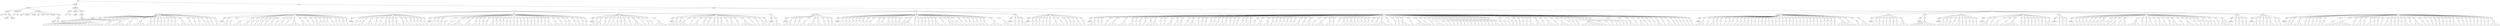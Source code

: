 digraph Tree {
	"t0" [label = "TEI"];
	"t1" [label = "teiHeader"];
	"t2" [label = "fileDesc"];
	"t3" [label = "titleStmt"];
	"t4" [label = "title"];
	"t5" [label = "title"];
	"t6" [label = "author"];
	"t7" [label = "surname"];
	"t8" [label = "forename"];
	"t9" [label = "publicationStmt"];
	"t10" [label = "p"];
	"t11" [label = "idno"];
	"t12" [label = "sourceDesc"];
	"t13" [label = "genre"];
	"t14" [label = "inspiration"];
	"t15" [label = "structure"];
	"t16" [label = "type"];
	"t17" [label = "periode"];
	"t18" [label = "taille"];
	"t19" [label = "permalien"];
	"t20" [label = "sources"];
	"t21" [label = "source"];
	"t22" [label = "author"];
	"t23" [label = "text"];
	"t24" [label = "profileDesc"];
	"t25" [label = "creation"];
	"t26" [label = "date"];
	"t27" [label = "date"];
	"t28" [label = "langUsage"];
	"t29" [label = "language"];
	"t30" [label = "textClass"];
	"t31" [label = "keywords"];
	"t32" [label = "term"];
	"t33" [label = "text"];
	"t34" [label = "body"];
	"t35" [label = "div1"];
	"t36" [label = "head"];
	"t37" [label = "div2"];
	"t38" [label = "head"];
	"t39" [label = "listPerson"];
	"t40" [label = "sp"];
	"t41" [label = "p"];
	"t42" [label = "s"];
	"t43" [label = "sp"];
	"t44" [label = "p"];
	"t45" [label = "s"];
	"t46" [label = "sp"];
	"t47" [label = "p"];
	"t48" [label = "s"];
	"t49" [label = "sp"];
	"t50" [label = "p"];
	"t51" [label = "s"];
	"t52" [label = "s"];
	"t53" [label = "sp"];
	"t54" [label = "p"];
	"t55" [label = "s"];
	"t56" [label = "sp"];
	"t57" [label = "p"];
	"t58" [label = "s"];
	"t59" [label = "sp"];
	"t60" [label = "p"];
	"t61" [label = "s"];
	"t62" [label = "s"];
	"t63" [label = "s"];
	"t64" [label = "s"];
	"t65" [label = "s"];
	"t66" [label = "s"];
	"t67" [label = "s"];
	"t68" [label = "s"];
	"t69" [label = "s"];
	"t70" [label = "s"];
	"t71" [label = "s"];
	"t72" [label = "sp"];
	"t73" [label = "p"];
	"t74" [label = "s"];
	"t75" [label = "s"];
	"t76" [label = "sp"];
	"t77" [label = "p"];
	"t78" [label = "s"];
	"t79" [label = "s"];
	"t80" [label = "s"];
	"t81" [label = "s"];
	"t82" [label = "sp"];
	"t83" [label = "p"];
	"t84" [label = "s"];
	"t85" [label = "s"];
	"t86" [label = "sp"];
	"t87" [label = "p"];
	"t88" [label = "s"];
	"t89" [label = "s"];
	"t90" [label = "s"];
	"t91" [label = "s"];
	"t92" [label = "sp"];
	"t93" [label = "p"];
	"t94" [label = "s"];
	"t95" [label = "s"];
	"t96" [label = "sp"];
	"t97" [label = "p"];
	"t98" [label = "s"];
	"t99" [label = "sp"];
	"t100" [label = "p"];
	"t101" [label = "s"];
	"t102" [label = "sp"];
	"t103" [label = "p"];
	"t104" [label = "s"];
	"t105" [label = "sp"];
	"t106" [label = "p"];
	"t107" [label = "s"];
	"t108" [label = "sp"];
	"t109" [label = "p"];
	"t110" [label = "s"];
	"t111" [label = "sp"];
	"t112" [label = "p"];
	"t113" [label = "s"];
	"t114" [label = "sp"];
	"t115" [label = "p"];
	"t116" [label = "s"];
	"t117" [label = "s"];
	"t118" [label = "sp"];
	"t119" [label = "p"];
	"t120" [label = "s"];
	"t121" [label = "s"];
	"t122" [label = "s"];
	"t123" [label = "sp"];
	"t124" [label = "p"];
	"t125" [label = "s"];
	"t126" [label = "sp"];
	"t127" [label = "p"];
	"t128" [label = "s"];
	"t129" [label = "sp"];
	"t130" [label = "p"];
	"t131" [label = "s"];
	"t132" [label = "s"];
	"t133" [label = "sp"];
	"t134" [label = "p"];
	"t135" [label = "s"];
	"t136" [label = "sp"];
	"t137" [label = "p"];
	"t138" [label = "s"];
	"t139" [label = "sp"];
	"t140" [label = "p"];
	"t141" [label = "s"];
	"t142" [label = "sp"];
	"t143" [label = "p"];
	"t144" [label = "s"];
	"t145" [label = "s"];
	"t146" [label = "div2"];
	"t147" [label = "head"];
	"t148" [label = "listPerson"];
	"t149" [label = "sp"];
	"t150" [label = "p"];
	"t151" [label = "s"];
	"t152" [label = "s"];
	"t153" [label = "sp"];
	"t154" [label = "p"];
	"t155" [label = "s"];
	"t156" [label = "sp"];
	"t157" [label = "p"];
	"t158" [label = "s"];
	"t159" [label = "s"];
	"t160" [label = "s"];
	"t161" [label = "sp"];
	"t162" [label = "p"];
	"t163" [label = "s"];
	"t164" [label = "s"];
	"t165" [label = "sp"];
	"t166" [label = "p"];
	"t167" [label = "s"];
	"t168" [label = "sp"];
	"t169" [label = "p"];
	"t170" [label = "s"];
	"t171" [label = "sp"];
	"t172" [label = "p"];
	"t173" [label = "s"];
	"t174" [label = "s"];
	"t175" [label = "sp"];
	"t176" [label = "p"];
	"t177" [label = "s"];
	"t178" [label = "sp"];
	"t179" [label = "p"];
	"t180" [label = "s"];
	"t181" [label = "s"];
	"t182" [label = "sp"];
	"t183" [label = "p"];
	"t184" [label = "s"];
	"t185" [label = "sp"];
	"t186" [label = "p"];
	"t187" [label = "s"];
	"t188" [label = "s"];
	"t189" [label = "sp"];
	"t190" [label = "p"];
	"t191" [label = "s"];
	"t192" [label = "sp"];
	"t193" [label = "p"];
	"t194" [label = "s"];
	"t195" [label = "s"];
	"t196" [label = "s"];
	"t197" [label = "s"];
	"t198" [label = "sp"];
	"t199" [label = "p"];
	"t200" [label = "s"];
	"t201" [label = "s"];
	"t202" [label = "sp"];
	"t203" [label = "p"];
	"t204" [label = "s"];
	"t205" [label = "sp"];
	"t206" [label = "p"];
	"t207" [label = "s"];
	"t208" [label = "sp"];
	"t209" [label = "p"];
	"t210" [label = "s"];
	"t211" [label = "s"];
	"t212" [label = "sp"];
	"t213" [label = "p"];
	"t214" [label = "s"];
	"t215" [label = "sp"];
	"t216" [label = "p"];
	"t217" [label = "s"];
	"t218" [label = "sp"];
	"t219" [label = "p"];
	"t220" [label = "s"];
	"t221" [label = "sp"];
	"t222" [label = "p"];
	"t223" [label = "s"];
	"t224" [label = "sp"];
	"t225" [label = "p"];
	"t226" [label = "s"];
	"t227" [label = "sp"];
	"t228" [label = "p"];
	"t229" [label = "s"];
	"t230" [label = "sp"];
	"t231" [label = "p"];
	"t232" [label = "s"];
	"t233" [label = "sp"];
	"t234" [label = "p"];
	"t235" [label = "s"];
	"t236" [label = "div2"];
	"t237" [label = "head"];
	"t238" [label = "listPerson"];
	"t239" [label = "sp"];
	"t240" [label = "p"];
	"t241" [label = "s"];
	"t242" [label = "sp"];
	"t243" [label = "p"];
	"t244" [label = "s"];
	"t245" [label = "sp"];
	"t246" [label = "p"];
	"t247" [label = "s"];
	"t248" [label = "s"];
	"t249" [label = "sp"];
	"t250" [label = "p"];
	"t251" [label = "s"];
	"t252" [label = "s"];
	"t253" [label = "s"];
	"t254" [label = "sp"];
	"t255" [label = "p"];
	"t256" [label = "s"];
	"t257" [label = "sp"];
	"t258" [label = "p"];
	"t259" [label = "s"];
	"t260" [label = "sp"];
	"t261" [label = "p"];
	"t262" [label = "s"];
	"t263" [label = "s"];
	"t264" [label = "sp"];
	"t265" [label = "p"];
	"t266" [label = "s"];
	"t267" [label = "sp"];
	"t268" [label = "p"];
	"t269" [label = "s"];
	"t270" [label = "sp"];
	"t271" [label = "p"];
	"t272" [label = "s"];
	"t273" [label = "s"];
	"t274" [label = "sp"];
	"t275" [label = "p"];
	"t276" [label = "s"];
	"t277" [label = "s"];
	"t278" [label = "sp"];
	"t279" [label = "p"];
	"t280" [label = "s"];
	"t281" [label = "sp"];
	"t282" [label = "p"];
	"t283" [label = "s"];
	"t284" [label = "sp"];
	"t285" [label = "p"];
	"t286" [label = "s"];
	"t287" [label = "sp"];
	"t288" [label = "p"];
	"t289" [label = "s"];
	"t290" [label = "sp"];
	"t291" [label = "p"];
	"t292" [label = "s"];
	"t293" [label = "sp"];
	"t294" [label = "p"];
	"t295" [label = "s"];
	"t296" [label = "div2"];
	"t297" [label = "head"];
	"t298" [label = "listPerson"];
	"t299" [label = "sp"];
	"t300" [label = "p"];
	"t301" [label = "s"];
	"t302" [label = "sp"];
	"t303" [label = "p"];
	"t304" [label = "s"];
	"t305" [label = "sp"];
	"t306" [label = "p"];
	"t307" [label = "s"];
	"t308" [label = "s"];
	"t309" [label = "sp"];
	"t310" [label = "p"];
	"t311" [label = "s"];
	"t312" [label = "sp"];
	"t313" [label = "p"];
	"t314" [label = "s"];
	"t315" [label = "sp"];
	"t316" [label = "p"];
	"t317" [label = "s"];
	"t318" [label = "s"];
	"t319" [label = "s"];
	"t320" [label = "s"];
	"t321" [label = "sp"];
	"t322" [label = "p"];
	"t323" [label = "s"];
	"t324" [label = "s"];
	"t325" [label = "sp"];
	"t326" [label = "p"];
	"t327" [label = "s"];
	"t328" [label = "s"];
	"t329" [label = "sp"];
	"t330" [label = "p"];
	"t331" [label = "s"];
	"t332" [label = "sp"];
	"t333" [label = "p"];
	"t334" [label = "s"];
	"t335" [label = "sp"];
	"t336" [label = "p"];
	"t337" [label = "s"];
	"t338" [label = "sp"];
	"t339" [label = "p"];
	"t340" [label = "s"];
	"t341" [label = "s"];
	"t342" [label = "sp"];
	"t343" [label = "p"];
	"t344" [label = "s"];
	"t345" [label = "sp"];
	"t346" [label = "p"];
	"t347" [label = "s"];
	"t348" [label = "sp"];
	"t349" [label = "p"];
	"t350" [label = "s"];
	"t351" [label = "sp"];
	"t352" [label = "p"];
	"t353" [label = "s"];
	"t354" [label = "sp"];
	"t355" [label = "p"];
	"t356" [label = "s"];
	"t357" [label = "sp"];
	"t358" [label = "p"];
	"t359" [label = "s"];
	"t360" [label = "sp"];
	"t361" [label = "p"];
	"t362" [label = "s"];
	"t363" [label = "sp"];
	"t364" [label = "p"];
	"t365" [label = "s"];
	"t366" [label = "sp"];
	"t367" [label = "p"];
	"t368" [label = "s"];
	"t369" [label = "sp"];
	"t370" [label = "p"];
	"t371" [label = "s"];
	"t372" [label = "sp"];
	"t373" [label = "p"];
	"t374" [label = "s"];
	"t375" [label = "sp"];
	"t376" [label = "p"];
	"t377" [label = "s"];
	"t378" [label = "sp"];
	"t379" [label = "p"];
	"t380" [label = "s"];
	"t381" [label = "sp"];
	"t382" [label = "p"];
	"t383" [label = "s"];
	"t384" [label = "sp"];
	"t385" [label = "p"];
	"t386" [label = "s"];
	"t387" [label = "sp"];
	"t388" [label = "p"];
	"t389" [label = "s"];
	"t390" [label = "s"];
	"t391" [label = "sp"];
	"t392" [label = "p"];
	"t393" [label = "s"];
	"t394" [label = "s"];
	"t395" [label = "sp"];
	"t396" [label = "p"];
	"t397" [label = "s"];
	"t398" [label = "sp"];
	"t399" [label = "p"];
	"t400" [label = "s"];
	"t401" [label = "sp"];
	"t402" [label = "p"];
	"t403" [label = "s"];
	"t404" [label = "s"];
	"t405" [label = "sp"];
	"t406" [label = "p"];
	"t407" [label = "s"];
	"t408" [label = "sp"];
	"t409" [label = "p"];
	"t410" [label = "s"];
	"t411" [label = "sp"];
	"t412" [label = "p"];
	"t413" [label = "s"];
	"t414" [label = "sp"];
	"t415" [label = "p"];
	"t416" [label = "s"];
	"t417" [label = "div2"];
	"t418" [label = "head"];
	"t419" [label = "listPerson"];
	"t420" [label = "sp"];
	"t421" [label = "p"];
	"t422" [label = "s"];
	"t423" [label = "sp"];
	"t424" [label = "p"];
	"t425" [label = "s"];
	"t426" [label = "s"];
	"t427" [label = "s"];
	"t428" [label = "sp"];
	"t429" [label = "p"];
	"t430" [label = "s"];
	"t431" [label = "sp"];
	"t432" [label = "p"];
	"t433" [label = "s"];
	"t434" [label = "sp"];
	"t435" [label = "p"];
	"t436" [label = "s"];
	"t437" [label = "sp"];
	"t438" [label = "p"];
	"t439" [label = "s"];
	"t440" [label = "s"];
	"t441" [label = "sp"];
	"t442" [label = "p"];
	"t443" [label = "s"];
	"t444" [label = "sp"];
	"t445" [label = "p"];
	"t446" [label = "s"];
	"t447" [label = "s"];
	"t448" [label = "sp"];
	"t449" [label = "p"];
	"t450" [label = "s"];
	"t451" [label = "sp"];
	"t452" [label = "p"];
	"t453" [label = "s"];
	"t454" [label = "s"];
	"t455" [label = "s"];
	"t456" [label = "sp"];
	"t457" [label = "p"];
	"t458" [label = "s"];
	"t459" [label = "sp"];
	"t460" [label = "p"];
	"t461" [label = "s"];
	"t462" [label = "sp"];
	"t463" [label = "p"];
	"t464" [label = "s"];
	"t465" [label = "sp"];
	"t466" [label = "p"];
	"t467" [label = "s"];
	"t468" [label = "s"];
	"t469" [label = "s"];
	"t470" [label = "s"];
	"t471" [label = "div2"];
	"t472" [label = "head"];
	"t473" [label = "listPerson"];
	"t474" [label = "sp"];
	"t475" [label = "p"];
	"t476" [label = "s"];
	"t477" [label = "sp"];
	"t478" [label = "p"];
	"t479" [label = "s"];
	"t480" [label = "sp"];
	"t481" [label = "p"];
	"t482" [label = "s"];
	"t483" [label = "s"];
	"t484" [label = "s"];
	"t485" [label = "s"];
	"t486" [label = "sp"];
	"t487" [label = "p"];
	"t488" [label = "s"];
	"t489" [label = "sp"];
	"t490" [label = "p"];
	"t491" [label = "s"];
	"t492" [label = "s"];
	"t493" [label = "sp"];
	"t494" [label = "p"];
	"t495" [label = "s"];
	"t496" [label = "s"];
	"t497" [label = "sp"];
	"t498" [label = "p"];
	"t499" [label = "s"];
	"t500" [label = "sp"];
	"t501" [label = "p"];
	"t502" [label = "s"];
	"t503" [label = "s"];
	"t504" [label = "sp"];
	"t505" [label = "p"];
	"t506" [label = "s"];
	"t507" [label = "sp"];
	"t508" [label = "p"];
	"t509" [label = "s"];
	"t510" [label = "s"];
	"t511" [label = "sp"];
	"t512" [label = "p"];
	"t513" [label = "s"];
	"t514" [label = "sp"];
	"t515" [label = "p"];
	"t516" [label = "s"];
	"t517" [label = "s"];
	"t518" [label = "sp"];
	"t519" [label = "p"];
	"t520" [label = "s"];
	"t521" [label = "sp"];
	"t522" [label = "p"];
	"t523" [label = "s"];
	"t524" [label = "s"];
	"t525" [label = "s"];
	"t526" [label = "s"];
	"t527" [label = "sp"];
	"t528" [label = "p"];
	"t529" [label = "s"];
	"t530" [label = "sp"];
	"t531" [label = "p"];
	"t532" [label = "s"];
	"t533" [label = "sp"];
	"t534" [label = "p"];
	"t535" [label = "s"];
	"t536" [label = "s"];
	"t537" [label = "sp"];
	"t538" [label = "p"];
	"t539" [label = "s"];
	"t540" [label = "div2"];
	"t541" [label = "head"];
	"t542" [label = "listPerson"];
	"t543" [label = "sp"];
	"t544" [label = "p"];
	"t545" [label = "s"];
	"t546" [label = "s"];
	"t547" [label = "s"];
	"t548" [label = "div1"];
	"t549" [label = "head"];
	"t550" [label = "div2"];
	"t551" [label = "head"];
	"t552" [label = "listPerson"];
	"t553" [label = "sp"];
	"t554" [label = "p"];
	"t555" [label = "s"];
	"t556" [label = "s"];
	"t557" [label = "s"];
	"t558" [label = "sp"];
	"t559" [label = "p"];
	"t560" [label = "s"];
	"t561" [label = "sp"];
	"t562" [label = "p"];
	"t563" [label = "s"];
	"t564" [label = "sp"];
	"t565" [label = "p"];
	"t566" [label = "s"];
	"t567" [label = "s"];
	"t568" [label = "sp"];
	"t569" [label = "p"];
	"t570" [label = "s"];
	"t571" [label = "s"];
	"t572" [label = "s"];
	"t573" [label = "sp"];
	"t574" [label = "p"];
	"t575" [label = "s"];
	"t576" [label = "s"];
	"t577" [label = "sp"];
	"t578" [label = "p"];
	"t579" [label = "s"];
	"t580" [label = "sp"];
	"t581" [label = "p"];
	"t582" [label = "s"];
	"t583" [label = "sp"];
	"t584" [label = "p"];
	"t585" [label = "s"];
	"t586" [label = "s"];
	"t587" [label = "div2"];
	"t588" [label = "head"];
	"t589" [label = "listPerson"];
	"t590" [label = "sp"];
	"t591" [label = "p"];
	"t592" [label = "s"];
	"t593" [label = "sp"];
	"t594" [label = "p"];
	"t595" [label = "s"];
	"t596" [label = "sp"];
	"t597" [label = "p"];
	"t598" [label = "s"];
	"t599" [label = "sp"];
	"t600" [label = "p"];
	"t601" [label = "s"];
	"t602" [label = "sp"];
	"t603" [label = "p"];
	"t604" [label = "s"];
	"t605" [label = "sp"];
	"t606" [label = "p"];
	"t607" [label = "s"];
	"t608" [label = "sp"];
	"t609" [label = "p"];
	"t610" [label = "s"];
	"t611" [label = "sp"];
	"t612" [label = "p"];
	"t613" [label = "s"];
	"t614" [label = "sp"];
	"t615" [label = "p"];
	"t616" [label = "s"];
	"t617" [label = "s"];
	"t618" [label = "sp"];
	"t619" [label = "p"];
	"t620" [label = "s"];
	"t621" [label = "sp"];
	"t622" [label = "p"];
	"t623" [label = "s"];
	"t624" [label = "sp"];
	"t625" [label = "p"];
	"t626" [label = "s"];
	"t627" [label = "sp"];
	"t628" [label = "p"];
	"t629" [label = "s"];
	"t630" [label = "sp"];
	"t631" [label = "p"];
	"t632" [label = "s"];
	"t633" [label = "sp"];
	"t634" [label = "p"];
	"t635" [label = "s"];
	"t636" [label = "sp"];
	"t637" [label = "p"];
	"t638" [label = "s"];
	"t639" [label = "sp"];
	"t640" [label = "p"];
	"t641" [label = "s"];
	"t642" [label = "s"];
	"t643" [label = "s"];
	"t644" [label = "s"];
	"t645" [label = "s"];
	"t646" [label = "sp"];
	"t647" [label = "p"];
	"t648" [label = "s"];
	"t649" [label = "sp"];
	"t650" [label = "p"];
	"t651" [label = "s"];
	"t652" [label = "sp"];
	"t653" [label = "p"];
	"t654" [label = "s"];
	"t655" [label = "sp"];
	"t656" [label = "p"];
	"t657" [label = "s"];
	"t658" [label = "sp"];
	"t659" [label = "p"];
	"t660" [label = "s"];
	"t661" [label = "sp"];
	"t662" [label = "p"];
	"t663" [label = "s"];
	"t664" [label = "sp"];
	"t665" [label = "p"];
	"t666" [label = "s"];
	"t667" [label = "s"];
	"t668" [label = "s"];
	"t669" [label = "sp"];
	"t670" [label = "p"];
	"t671" [label = "s"];
	"t672" [label = "sp"];
	"t673" [label = "p"];
	"t674" [label = "s"];
	"t675" [label = "s"];
	"t676" [label = "s"];
	"t677" [label = "sp"];
	"t678" [label = "p"];
	"t679" [label = "s"];
	"t680" [label = "sp"];
	"t681" [label = "p"];
	"t682" [label = "s"];
	"t683" [label = "sp"];
	"t684" [label = "p"];
	"t685" [label = "s"];
	"t686" [label = "sp"];
	"t687" [label = "p"];
	"t688" [label = "s"];
	"t689" [label = "sp"];
	"t690" [label = "p"];
	"t691" [label = "s"];
	"t692" [label = "sp"];
	"t693" [label = "p"];
	"t694" [label = "s"];
	"t695" [label = "sp"];
	"t696" [label = "p"];
	"t697" [label = "s"];
	"t698" [label = "sp"];
	"t699" [label = "p"];
	"t700" [label = "s"];
	"t701" [label = "sp"];
	"t702" [label = "p"];
	"t703" [label = "s"];
	"t704" [label = "sp"];
	"t705" [label = "p"];
	"t706" [label = "s"];
	"t707" [label = "s"];
	"t708" [label = "s"];
	"t709" [label = "s"];
	"t710" [label = "sp"];
	"t711" [label = "p"];
	"t712" [label = "s"];
	"t713" [label = "s"];
	"t714" [label = "s"];
	"t715" [label = "div2"];
	"t716" [label = "head"];
	"t717" [label = "listPerson"];
	"t718" [label = "sp"];
	"t719" [label = "p"];
	"t720" [label = "s"];
	"t721" [label = "sp"];
	"t722" [label = "p"];
	"t723" [label = "s"];
	"t724" [label = "sp"];
	"t725" [label = "p"];
	"t726" [label = "s"];
	"t727" [label = "s"];
	"t728" [label = "s"];
	"t729" [label = "div2"];
	"t730" [label = "head"];
	"t731" [label = "listPerson"];
	"t732" [label = "sp"];
	"t733" [label = "p"];
	"t734" [label = "s"];
	"t735" [label = "sp"];
	"t736" [label = "p"];
	"t737" [label = "s"];
	"t738" [label = "sp"];
	"t739" [label = "p"];
	"t740" [label = "s"];
	"t741" [label = "sp"];
	"t742" [label = "p"];
	"t743" [label = "s"];
	"t744" [label = "sp"];
	"t745" [label = "p"];
	"t746" [label = "s"];
	"t747" [label = "sp"];
	"t748" [label = "p"];
	"t749" [label = "s"];
	"t750" [label = "sp"];
	"t751" [label = "p"];
	"t752" [label = "s"];
	"t753" [label = "s"];
	"t754" [label = "s"];
	"t755" [label = "sp"];
	"t756" [label = "p"];
	"t757" [label = "s"];
	"t758" [label = "sp"];
	"t759" [label = "p"];
	"t760" [label = "s"];
	"t761" [label = "sp"];
	"t762" [label = "p"];
	"t763" [label = "s"];
	"t764" [label = "sp"];
	"t765" [label = "p"];
	"t766" [label = "s"];
	"t767" [label = "s"];
	"t768" [label = "sp"];
	"t769" [label = "p"];
	"t770" [label = "s"];
	"t771" [label = "sp"];
	"t772" [label = "p"];
	"t773" [label = "s"];
	"t774" [label = "div2"];
	"t775" [label = "head"];
	"t776" [label = "listPerson"];
	"t777" [label = "sp"];
	"t778" [label = "p"];
	"t779" [label = "s"];
	"t780" [label = "s"];
	"t781" [label = "s"];
	"t782" [label = "sp"];
	"t783" [label = "p"];
	"t784" [label = "s"];
	"t785" [label = "sp"];
	"t786" [label = "p"];
	"t787" [label = "s"];
	"t788" [label = "sp"];
	"t789" [label = "p"];
	"t790" [label = "s"];
	"t791" [label = "sp"];
	"t792" [label = "p"];
	"t793" [label = "s"];
	"t794" [label = "s"];
	"t795" [label = "s"];
	"t796" [label = "sp"];
	"t797" [label = "p"];
	"t798" [label = "s"];
	"t799" [label = "s"];
	"t800" [label = "s"];
	"t801" [label = "sp"];
	"t802" [label = "p"];
	"t803" [label = "s"];
	"t804" [label = "s"];
	"t805" [label = "sp"];
	"t806" [label = "p"];
	"t807" [label = "s"];
	"t808" [label = "sp"];
	"t809" [label = "p"];
	"t810" [label = "s"];
	"t811" [label = "sp"];
	"t812" [label = "p"];
	"t813" [label = "s"];
	"t814" [label = "sp"];
	"t815" [label = "p"];
	"t816" [label = "s"];
	"t817" [label = "sp"];
	"t818" [label = "p"];
	"t819" [label = "s"];
	"t820" [label = "s"];
	"t821" [label = "s"];
	"t822" [label = "sp"];
	"t823" [label = "p"];
	"t824" [label = "s"];
	"t825" [label = "sp"];
	"t826" [label = "p"];
	"t827" [label = "s"];
	"t828" [label = "sp"];
	"t829" [label = "p"];
	"t830" [label = "s"];
	"t831" [label = "s"];
	"t832" [label = "sp"];
	"t833" [label = "p"];
	"t834" [label = "s"];
	"t835" [label = "sp"];
	"t836" [label = "p"];
	"t837" [label = "s"];
	"t838" [label = "s"];
	"t839" [label = "sp"];
	"t840" [label = "p"];
	"t841" [label = "s"];
	"t842" [label = "sp"];
	"t843" [label = "p"];
	"t844" [label = "s"];
	"t845" [label = "s"];
	"t846" [label = "s"];
	"t847" [label = "sp"];
	"t848" [label = "p"];
	"t849" [label = "s"];
	"t850" [label = "sp"];
	"t851" [label = "p"];
	"t852" [label = "s"];
	"t853" [label = "sp"];
	"t854" [label = "p"];
	"t855" [label = "s"];
	"t856" [label = "sp"];
	"t857" [label = "p"];
	"t858" [label = "s"];
	"t859" [label = "sp"];
	"t860" [label = "p"];
	"t861" [label = "s"];
	"t862" [label = "sp"];
	"t863" [label = "p"];
	"t864" [label = "s"];
	"t865" [label = "sp"];
	"t866" [label = "p"];
	"t867" [label = "s"];
	"t868" [label = "sp"];
	"t869" [label = "p"];
	"t870" [label = "s"];
	"t871" [label = "s"];
	"t872" [label = "sp"];
	"t873" [label = "p"];
	"t874" [label = "s"];
	"t875" [label = "sp"];
	"t876" [label = "p"];
	"t877" [label = "s"];
	"t878" [label = "sp"];
	"t879" [label = "p"];
	"t880" [label = "s"];
	"t881" [label = "sp"];
	"t882" [label = "p"];
	"t883" [label = "s"];
	"t884" [label = "sp"];
	"t885" [label = "p"];
	"t886" [label = "s"];
	"t887" [label = "sp"];
	"t888" [label = "p"];
	"t889" [label = "s"];
	"t890" [label = "s"];
	"t891" [label = "sp"];
	"t892" [label = "p"];
	"t893" [label = "s"];
	"t894" [label = "sp"];
	"t895" [label = "p"];
	"t896" [label = "s"];
	"t897" [label = "s"];
	"t898" [label = "sp"];
	"t899" [label = "p"];
	"t900" [label = "s"];
	"t901" [label = "s"];
	"t902" [label = "sp"];
	"t903" [label = "p"];
	"t904" [label = "s"];
	"t905" [label = "sp"];
	"t906" [label = "p"];
	"t907" [label = "s"];
	"t908" [label = "sp"];
	"t909" [label = "p"];
	"t910" [label = "s"];
	"t911" [label = "sp"];
	"t912" [label = "p"];
	"t913" [label = "s"];
	"t914" [label = "sp"];
	"t915" [label = "p"];
	"t916" [label = "s"];
	"t917" [label = "sp"];
	"t918" [label = "p"];
	"t919" [label = "s"];
	"t920" [label = "sp"];
	"t921" [label = "p"];
	"t922" [label = "s"];
	"t923" [label = "sp"];
	"t924" [label = "p"];
	"t925" [label = "s"];
	"t926" [label = "s"];
	"t927" [label = "sp"];
	"t928" [label = "p"];
	"t929" [label = "s"];
	"t930" [label = "sp"];
	"t931" [label = "p"];
	"t932" [label = "s"];
	"t933" [label = "s"];
	"t934" [label = "sp"];
	"t935" [label = "p"];
	"t936" [label = "s"];
	"t937" [label = "sp"];
	"t938" [label = "p"];
	"t939" [label = "s"];
	"t940" [label = "s"];
	"t941" [label = "s"];
	"t942" [label = "sp"];
	"t943" [label = "p"];
	"t944" [label = "s"];
	"t945" [label = "s"];
	"t946" [label = "sp"];
	"t947" [label = "p"];
	"t948" [label = "s"];
	"t949" [label = "sp"];
	"t950" [label = "p"];
	"t951" [label = "s"];
	"t952" [label = "sp"];
	"t953" [label = "p"];
	"t954" [label = "s"];
	"t955" [label = "sp"];
	"t956" [label = "p"];
	"t957" [label = "s"];
	"t958" [label = "sp"];
	"t959" [label = "p"];
	"t960" [label = "s"];
	"t961" [label = "sp"];
	"t962" [label = "p"];
	"t963" [label = "s"];
	"t964" [label = "sp"];
	"t965" [label = "p"];
	"t966" [label = "s"];
	"t967" [label = "sp"];
	"t968" [label = "p"];
	"t969" [label = "s"];
	"t970" [label = "sp"];
	"t971" [label = "p"];
	"t972" [label = "s"];
	"t973" [label = "sp"];
	"t974" [label = "p"];
	"t975" [label = "s"];
	"t976" [label = "sp"];
	"t977" [label = "p"];
	"t978" [label = "s"];
	"t979" [label = "sp"];
	"t980" [label = "p"];
	"t981" [label = "s"];
	"t982" [label = "sp"];
	"t983" [label = "p"];
	"t984" [label = "s"];
	"t985" [label = "s"];
	"t986" [label = "s"];
	"t987" [label = "s"];
	"t988" [label = "s"];
	"t989" [label = "sp"];
	"t990" [label = "p"];
	"t991" [label = "s"];
	"t992" [label = "sp"];
	"t993" [label = "p"];
	"t994" [label = "s"];
	"t995" [label = "sp"];
	"t996" [label = "p"];
	"t997" [label = "s"];
	"t998" [label = "sp"];
	"t999" [label = "p"];
	"t1000" [label = "s"];
	"t1001" [label = "s"];
	"t1002" [label = "s"];
	"t1003" [label = "sp"];
	"t1004" [label = "p"];
	"t1005" [label = "s"];
	"t1006" [label = "sp"];
	"t1007" [label = "p"];
	"t1008" [label = "s"];
	"t1009" [label = "s"];
	"t1010" [label = "s"];
	"t1011" [label = "s"];
	"t1012" [label = "sp"];
	"t1013" [label = "p"];
	"t1014" [label = "s"];
	"t1015" [label = "sp"];
	"t1016" [label = "p"];
	"t1017" [label = "s"];
	"t1018" [label = "sp"];
	"t1019" [label = "p"];
	"t1020" [label = "s"];
	"t1021" [label = "s"];
	"t1022" [label = "s"];
	"t1023" [label = "sp"];
	"t1024" [label = "p"];
	"t1025" [label = "s"];
	"t1026" [label = "sp"];
	"t1027" [label = "p"];
	"t1028" [label = "s"];
	"t1029" [label = "sp"];
	"t1030" [label = "p"];
	"t1031" [label = "s"];
	"t1032" [label = "sp"];
	"t1033" [label = "p"];
	"t1034" [label = "s"];
	"t1035" [label = "sp"];
	"t1036" [label = "p"];
	"t1037" [label = "s"];
	"t1038" [label = "sp"];
	"t1039" [label = "p"];
	"t1040" [label = "s"];
	"t1041" [label = "sp"];
	"t1042" [label = "p"];
	"t1043" [label = "s"];
	"t1044" [label = "sp"];
	"t1045" [label = "p"];
	"t1046" [label = "s"];
	"t1047" [label = "sp"];
	"t1048" [label = "p"];
	"t1049" [label = "s"];
	"t1050" [label = "sp"];
	"t1051" [label = "p"];
	"t1052" [label = "s"];
	"t1053" [label = "sp"];
	"t1054" [label = "p"];
	"t1055" [label = "s"];
	"t1056" [label = "sp"];
	"t1057" [label = "p"];
	"t1058" [label = "s"];
	"t1059" [label = "sp"];
	"t1060" [label = "p"];
	"t1061" [label = "s"];
	"t1062" [label = "sp"];
	"t1063" [label = "p"];
	"t1064" [label = "s"];
	"t1065" [label = "sp"];
	"t1066" [label = "p"];
	"t1067" [label = "s"];
	"t1068" [label = "s"];
	"t1069" [label = "sp"];
	"t1070" [label = "p"];
	"t1071" [label = "s"];
	"t1072" [label = "sp"];
	"t1073" [label = "p"];
	"t1074" [label = "s"];
	"t1075" [label = "sp"];
	"t1076" [label = "p"];
	"t1077" [label = "s"];
	"t1078" [label = "sp"];
	"t1079" [label = "p"];
	"t1080" [label = "s"];
	"t1081" [label = "sp"];
	"t1082" [label = "p"];
	"t1083" [label = "s"];
	"t1084" [label = "sp"];
	"t1085" [label = "p"];
	"t1086" [label = "s"];
	"t1087" [label = "sp"];
	"t1088" [label = "p"];
	"t1089" [label = "s"];
	"t1090" [label = "sp"];
	"t1091" [label = "p"];
	"t1092" [label = "s"];
	"t1093" [label = "sp"];
	"t1094" [label = "p"];
	"t1095" [label = "s"];
	"t1096" [label = "s"];
	"t1097" [label = "sp"];
	"t1098" [label = "p"];
	"t1099" [label = "s"];
	"t1100" [label = "s"];
	"t1101" [label = "sp"];
	"t1102" [label = "p"];
	"t1103" [label = "s"];
	"t1104" [label = "sp"];
	"t1105" [label = "p"];
	"t1106" [label = "s"];
	"t1107" [label = "s"];
	"t1108" [label = "s"];
	"t1109" [label = "sp"];
	"t1110" [label = "p"];
	"t1111" [label = "s"];
	"t1112" [label = "sp"];
	"t1113" [label = "p"];
	"t1114" [label = "s"];
	"t1115" [label = "s"];
	"t1116" [label = "s"];
	"t1117" [label = "sp"];
	"t1118" [label = "p"];
	"t1119" [label = "s"];
	"t1120" [label = "sp"];
	"t1121" [label = "p"];
	"t1122" [label = "s"];
	"t1123" [label = "sp"];
	"t1124" [label = "p"];
	"t1125" [label = "s"];
	"t1126" [label = "sp"];
	"t1127" [label = "p"];
	"t1128" [label = "s"];
	"t1129" [label = "s"];
	"t1130" [label = "s"];
	"t1131" [label = "s"];
	"t1132" [label = "s"];
	"t1133" [label = "s"];
	"t1134" [label = "s"];
	"t1135" [label = "sp"];
	"t1136" [label = "p"];
	"t1137" [label = "s"];
	"t1138" [label = "sp"];
	"t1139" [label = "p"];
	"t1140" [label = "s"];
	"t1141" [label = "sp"];
	"t1142" [label = "p"];
	"t1143" [label = "s"];
	"t1144" [label = "sp"];
	"t1145" [label = "p"];
	"t1146" [label = "s"];
	"t1147" [label = "sp"];
	"t1148" [label = "p"];
	"t1149" [label = "s"];
	"t1150" [label = "sp"];
	"t1151" [label = "p"];
	"t1152" [label = "s"];
	"t1153" [label = "sp"];
	"t1154" [label = "p"];
	"t1155" [label = "s"];
	"t1156" [label = "sp"];
	"t1157" [label = "p"];
	"t1158" [label = "s"];
	"t1159" [label = "s"];
	"t1160" [label = "sp"];
	"t1161" [label = "p"];
	"t1162" [label = "s"];
	"t1163" [label = "sp"];
	"t1164" [label = "p"];
	"t1165" [label = "s"];
	"t1166" [label = "s"];
	"t1167" [label = "sp"];
	"t1168" [label = "p"];
	"t1169" [label = "s"];
	"t1170" [label = "sp"];
	"t1171" [label = "p"];
	"t1172" [label = "s"];
	"t1173" [label = "sp"];
	"t1174" [label = "p"];
	"t1175" [label = "s"];
	"t1176" [label = "sp"];
	"t1177" [label = "p"];
	"t1178" [label = "s"];
	"t1179" [label = "s"];
	"t1180" [label = "sp"];
	"t1181" [label = "p"];
	"t1182" [label = "s"];
	"t1183" [label = "sp"];
	"t1184" [label = "p"];
	"t1185" [label = "s"];
	"t1186" [label = "s"];
	"t1187" [label = "sp"];
	"t1188" [label = "p"];
	"t1189" [label = "s"];
	"t1190" [label = "sp"];
	"t1191" [label = "p"];
	"t1192" [label = "s"];
	"t1193" [label = "sp"];
	"t1194" [label = "p"];
	"t1195" [label = "s"];
	"t1196" [label = "sp"];
	"t1197" [label = "p"];
	"t1198" [label = "s"];
	"t1199" [label = "sp"];
	"t1200" [label = "p"];
	"t1201" [label = "s"];
	"t1202" [label = "sp"];
	"t1203" [label = "p"];
	"t1204" [label = "s"];
	"t1205" [label = "div1"];
	"t1206" [label = "head"];
	"t1207" [label = "div2"];
	"t1208" [label = "head"];
	"t1209" [label = "listPerson"];
	"t1210" [label = "sp"];
	"t1211" [label = "p"];
	"t1212" [label = "s"];
	"t1213" [label = "s"];
	"t1214" [label = "s"];
	"t1215" [label = "sp"];
	"t1216" [label = "p"];
	"t1217" [label = "s"];
	"t1218" [label = "sp"];
	"t1219" [label = "p"];
	"t1220" [label = "s"];
	"t1221" [label = "s"];
	"t1222" [label = "sp"];
	"t1223" [label = "p"];
	"t1224" [label = "s"];
	"t1225" [label = "sp"];
	"t1226" [label = "p"];
	"t1227" [label = "s"];
	"t1228" [label = "sp"];
	"t1229" [label = "p"];
	"t1230" [label = "s"];
	"t1231" [label = "sp"];
	"t1232" [label = "p"];
	"t1233" [label = "s"];
	"t1234" [label = "sp"];
	"t1235" [label = "p"];
	"t1236" [label = "s"];
	"t1237" [label = "sp"];
	"t1238" [label = "p"];
	"t1239" [label = "s"];
	"t1240" [label = "sp"];
	"t1241" [label = "p"];
	"t1242" [label = "s"];
	"t1243" [label = "sp"];
	"t1244" [label = "p"];
	"t1245" [label = "s"];
	"t1246" [label = "sp"];
	"t1247" [label = "p"];
	"t1248" [label = "s"];
	"t1249" [label = "s"];
	"t1250" [label = "sp"];
	"t1251" [label = "p"];
	"t1252" [label = "s"];
	"t1253" [label = "sp"];
	"t1254" [label = "p"];
	"t1255" [label = "s"];
	"t1256" [label = "sp"];
	"t1257" [label = "p"];
	"t1258" [label = "s"];
	"t1259" [label = "sp"];
	"t1260" [label = "p"];
	"t1261" [label = "s"];
	"t1262" [label = "sp"];
	"t1263" [label = "p"];
	"t1264" [label = "s"];
	"t1265" [label = "sp"];
	"t1266" [label = "p"];
	"t1267" [label = "s"];
	"t1268" [label = "sp"];
	"t1269" [label = "p"];
	"t1270" [label = "s"];
	"t1271" [label = "sp"];
	"t1272" [label = "p"];
	"t1273" [label = "s"];
	"t1274" [label = "sp"];
	"t1275" [label = "p"];
	"t1276" [label = "s"];
	"t1277" [label = "sp"];
	"t1278" [label = "p"];
	"t1279" [label = "s"];
	"t1280" [label = "sp"];
	"t1281" [label = "p"];
	"t1282" [label = "s"];
	"t1283" [label = "sp"];
	"t1284" [label = "p"];
	"t1285" [label = "s"];
	"t1286" [label = "sp"];
	"t1287" [label = "p"];
	"t1288" [label = "s"];
	"t1289" [label = "sp"];
	"t1290" [label = "p"];
	"t1291" [label = "s"];
	"t1292" [label = "sp"];
	"t1293" [label = "p"];
	"t1294" [label = "s"];
	"t1295" [label = "sp"];
	"t1296" [label = "p"];
	"t1297" [label = "s"];
	"t1298" [label = "sp"];
	"t1299" [label = "p"];
	"t1300" [label = "s"];
	"t1301" [label = "sp"];
	"t1302" [label = "p"];
	"t1303" [label = "s"];
	"t1304" [label = "sp"];
	"t1305" [label = "p"];
	"t1306" [label = "s"];
	"t1307" [label = "sp"];
	"t1308" [label = "p"];
	"t1309" [label = "s"];
	"t1310" [label = "sp"];
	"t1311" [label = "p"];
	"t1312" [label = "s"];
	"t1313" [label = "sp"];
	"t1314" [label = "p"];
	"t1315" [label = "s"];
	"t1316" [label = "sp"];
	"t1317" [label = "p"];
	"t1318" [label = "s"];
	"t1319" [label = "sp"];
	"t1320" [label = "p"];
	"t1321" [label = "s"];
	"t1322" [label = "sp"];
	"t1323" [label = "p"];
	"t1324" [label = "s"];
	"t1325" [label = "sp"];
	"t1326" [label = "p"];
	"t1327" [label = "s"];
	"t1328" [label = "s"];
	"t1329" [label = "s"];
	"t1330" [label = "s"];
	"t1331" [label = "s"];
	"t1332" [label = "sp"];
	"t1333" [label = "p"];
	"t1334" [label = "s"];
	"t1335" [label = "sp"];
	"t1336" [label = "p"];
	"t1337" [label = "s"];
	"t1338" [label = "sp"];
	"t1339" [label = "p"];
	"t1340" [label = "s"];
	"t1341" [label = "s"];
	"t1342" [label = "s"];
	"t1343" [label = "div2"];
	"t1344" [label = "head"];
	"t1345" [label = "listPerson"];
	"t1346" [label = "sp"];
	"t1347" [label = "p"];
	"t1348" [label = "s"];
	"t1349" [label = "sp"];
	"t1350" [label = "p"];
	"t1351" [label = "s"];
	"t1352" [label = "s"];
	"t1353" [label = "sp"];
	"t1354" [label = "p"];
	"t1355" [label = "s"];
	"t1356" [label = "sp"];
	"t1357" [label = "p"];
	"t1358" [label = "s"];
	"t1359" [label = "sp"];
	"t1360" [label = "p"];
	"t1361" [label = "s"];
	"t1362" [label = "sp"];
	"t1363" [label = "p"];
	"t1364" [label = "s"];
	"t1365" [label = "sp"];
	"t1366" [label = "p"];
	"t1367" [label = "s"];
	"t1368" [label = "sp"];
	"t1369" [label = "p"];
	"t1370" [label = "s"];
	"t1371" [label = "s"];
	"t1372" [label = "s"];
	"t1373" [label = "div2"];
	"t1374" [label = "head"];
	"t1375" [label = "listPerson"];
	"t1376" [label = "sp"];
	"t1377" [label = "p"];
	"t1378" [label = "s"];
	"t1379" [label = "s"];
	"t1380" [label = "s"];
	"t1381" [label = "s"];
	"t1382" [label = "s"];
	"t1383" [label = "s"];
	"t1384" [label = "s"];
	"t1385" [label = "s"];
	"t1386" [label = "div2"];
	"t1387" [label = "head"];
	"t1388" [label = "listPerson"];
	"t1389" [label = "sp"];
	"t1390" [label = "p"];
	"t1391" [label = "s"];
	"t1392" [label = "sp"];
	"t1393" [label = "p"];
	"t1394" [label = "s"];
	"t1395" [label = "sp"];
	"t1396" [label = "p"];
	"t1397" [label = "s"];
	"t1398" [label = "s"];
	"t1399" [label = "sp"];
	"t1400" [label = "p"];
	"t1401" [label = "s"];
	"t1402" [label = "sp"];
	"t1403" [label = "p"];
	"t1404" [label = "s"];
	"t1405" [label = "s"];
	"t1406" [label = "sp"];
	"t1407" [label = "p"];
	"t1408" [label = "s"];
	"t1409" [label = "sp"];
	"t1410" [label = "p"];
	"t1411" [label = "s"];
	"t1412" [label = "sp"];
	"t1413" [label = "p"];
	"t1414" [label = "s"];
	"t1415" [label = "sp"];
	"t1416" [label = "p"];
	"t1417" [label = "s"];
	"t1418" [label = "sp"];
	"t1419" [label = "p"];
	"t1420" [label = "s"];
	"t1421" [label = "div2"];
	"t1422" [label = "head"];
	"t1423" [label = "listPerson"];
	"t1424" [label = "sp"];
	"t1425" [label = "p"];
	"t1426" [label = "s"];
	"t1427" [label = "s"];
	"t1428" [label = "s"];
	"t1429" [label = "sp"];
	"t1430" [label = "p"];
	"t1431" [label = "s"];
	"t1432" [label = "sp"];
	"t1433" [label = "p"];
	"t1434" [label = "s"];
	"t1435" [label = "s"];
	"t1436" [label = "sp"];
	"t1437" [label = "p"];
	"t1438" [label = "s"];
	"t1439" [label = "sp"];
	"t1440" [label = "p"];
	"t1441" [label = "s"];
	"t1442" [label = "s"];
	"t1443" [label = "s"];
	"t1444" [label = "s"];
	"t1445" [label = "s"];
	"t1446" [label = "sp"];
	"t1447" [label = "p"];
	"t1448" [label = "s"];
	"t1449" [label = "sp"];
	"t1450" [label = "p"];
	"t1451" [label = "s"];
	"t1452" [label = "sp"];
	"t1453" [label = "p"];
	"t1454" [label = "s"];
	"t1455" [label = "sp"];
	"t1456" [label = "p"];
	"t1457" [label = "s"];
	"t1458" [label = "sp"];
	"t1459" [label = "p"];
	"t1460" [label = "s"];
	"t1461" [label = "sp"];
	"t1462" [label = "p"];
	"t1463" [label = "s"];
	"t1464" [label = "sp"];
	"t1465" [label = "p"];
	"t1466" [label = "s"];
	"t1467" [label = "sp"];
	"t1468" [label = "p"];
	"t1469" [label = "s"];
	"t1470" [label = "s"];
	"t1471" [label = "s"];
	"t1472" [label = "sp"];
	"t1473" [label = "p"];
	"t1474" [label = "s"];
	"t1475" [label = "div2"];
	"t1476" [label = "head"];
	"t1477" [label = "listPerson"];
	"t1478" [label = "sp"];
	"t1479" [label = "p"];
	"t1480" [label = "s"];
	"t1481" [label = "sp"];
	"t1482" [label = "p"];
	"t1483" [label = "s"];
	"t1484" [label = "sp"];
	"t1485" [label = "p"];
	"t1486" [label = "s"];
	"t1487" [label = "div2"];
	"t1488" [label = "head"];
	"t1489" [label = "listPerson"];
	"t1490" [label = "sp"];
	"t1491" [label = "p"];
	"t1492" [label = "s"];
	"t1493" [label = "sp"];
	"t1494" [label = "p"];
	"t1495" [label = "s"];
	"t1496" [label = "sp"];
	"t1497" [label = "p"];
	"t1498" [label = "s"];
	"t1499" [label = "sp"];
	"t1500" [label = "p"];
	"t1501" [label = "s"];
	"t1502" [label = "sp"];
	"t1503" [label = "p"];
	"t1504" [label = "s"];
	"t1505" [label = "sp"];
	"t1506" [label = "p"];
	"t1507" [label = "s"];
	"t1508" [label = "sp"];
	"t1509" [label = "p"];
	"t1510" [label = "s"];
	"t1511" [label = "sp"];
	"t1512" [label = "p"];
	"t1513" [label = "s"];
	"t1514" [label = "p"];
	"t1515" [label = "s"];
	"t1516" [label = "sp"];
	"t1517" [label = "p"];
	"t1518" [label = "s"];
	"t1519" [label = "sp"];
	"t1520" [label = "p"];
	"t1521" [label = "s"];
	"t1522" [label = "s"];
	"t1523" [label = "sp"];
	"t1524" [label = "p"];
	"t1525" [label = "s"];
	"t1526" [label = "s"];
	"t1527" [label = "sp"];
	"t1528" [label = "p"];
	"t1529" [label = "s"];
	"t1530" [label = "p"];
	"t1531" [label = "s"];
	"t1532" [label = "s"];
	"t1533" [label = "sp"];
	"t1534" [label = "p"];
	"t1535" [label = "s"];
	"t1536" [label = "s"];
	"t1537" [label = "s"];
	"t1538" [label = "s"];
	"t1539" [label = "sp"];
	"t1540" [label = "p"];
	"t1541" [label = "s"];
	"t1542" [label = "sp"];
	"t1543" [label = "p"];
	"t1544" [label = "s"];
	"t1545" [label = "s"];
	"t1546" [label = "sp"];
	"t1547" [label = "p"];
	"t1548" [label = "s"];
	"t1549" [label = "sp"];
	"t1550" [label = "p"];
	"t1551" [label = "s"];
	"t1552" [label = "sp"];
	"t1553" [label = "p"];
	"t1554" [label = "s"];
	"t1555" [label = "s"];
	"t1556" [label = "sp"];
	"t1557" [label = "p"];
	"t1558" [label = "s"];
	"t1559" [label = "sp"];
	"t1560" [label = "p"];
	"t1561" [label = "s"];
	"t1562" [label = "sp"];
	"t1563" [label = "p"];
	"t1564" [label = "s"];
	"t1565" [label = "s"];
	"t1566" [label = "s"];
	"t1567" [label = "sp"];
	"t1568" [label = "p"];
	"t1569" [label = "s"];
	"t1570" [label = "sp"];
	"t1571" [label = "p"];
	"t1572" [label = "s"];
	"t1573" [label = "s"];
	"t1574" [label = "s"];
	"t1575" [label = "sp"];
	"t1576" [label = "p"];
	"t1577" [label = "s"];
	"t1578" [label = "sp"];
	"t1579" [label = "p"];
	"t1580" [label = "s"];
	"t1581" [label = "sp"];
	"t1582" [label = "p"];
	"t1583" [label = "s"];
	"t1584" [label = "sp"];
	"t1585" [label = "p"];
	"t1586" [label = "s"];
	"t1587" [label = "sp"];
	"t1588" [label = "p"];
	"t1589" [label = "s"];
	"t1590" [label = "sp"];
	"t1591" [label = "p"];
	"t1592" [label = "s"];
	"t1593" [label = "sp"];
	"t1594" [label = "p"];
	"t1595" [label = "s"];
	"t1596" [label = "sp"];
	"t1597" [label = "p"];
	"t1598" [label = "s"];
	"t1599" [label = "s"];
	"t1600" [label = "s"];
	"t1601" [label = "p"];
	"t1602" [label = "s"];
	"t1603" [label = "div2"];
	"t1604" [label = "head"];
	"t1605" [label = "listPerson"];
	"t1606" [label = "sp"];
	"t1607" [label = "p"];
	"t1608" [label = "s"];
	"t1609" [label = "sp"];
	"t1610" [label = "p"];
	"t1611" [label = "s"];
	"t1612" [label = "sp"];
	"t1613" [label = "p"];
	"t1614" [label = "s"];
	"t1615" [label = "sp"];
	"t1616" [label = "p"];
	"t1617" [label = "s"];
	"t1618" [label = "s"];
	"t1619" [label = "div2"];
	"t1620" [label = "head"];
	"t1621" [label = "listPerson"];
	"t1622" [label = "sp"];
	"t1623" [label = "p"];
	"t1624" [label = "s"];
	"t1625" [label = "s"];
	"t1626" [label = "sp"];
	"t1627" [label = "p"];
	"t1628" [label = "s"];
	"t1629" [label = "sp"];
	"t1630" [label = "p"];
	"t1631" [label = "s"];
	"t1632" [label = "sp"];
	"t1633" [label = "p"];
	"t1634" [label = "s"];
	"t1635" [label = "sp"];
	"t1636" [label = "p"];
	"t1637" [label = "s"];
	"t1638" [label = "s"];
	"t1639" [label = "sp"];
	"t1640" [label = "p"];
	"t1641" [label = "s"];
	"t1642" [label = "sp"];
	"t1643" [label = "p"];
	"t1644" [label = "s"];
	"t1645" [label = "div2"];
	"t1646" [label = "head"];
	"t1647" [label = "listPerson"];
	"t1648" [label = "sp"];
	"t1649" [label = "p"];
	"t1650" [label = "s"];
	"t1651" [label = "sp"];
	"t1652" [label = "p"];
	"t1653" [label = "s"];
	"t1654" [label = "s"];
	"t1655" [label = "sp"];
	"t1656" [label = "p"];
	"t1657" [label = "s"];
	"t1658" [label = "s"];
	"t1659" [label = "s"];
	"t1660" [label = "sp"];
	"t1661" [label = "p"];
	"t1662" [label = "s"];
	"t1663" [label = "sp"];
	"t1664" [label = "p"];
	"t1665" [label = "s"];
	"t1666" [label = "sp"];
	"t1667" [label = "p"];
	"t1668" [label = "s"];
	"t1669" [label = "sp"];
	"t1670" [label = "p"];
	"t1671" [label = "s"];
	"t1672" [label = "sp"];
	"t1673" [label = "p"];
	"t1674" [label = "s"];
	"t1675" [label = "sp"];
	"t1676" [label = "p"];
	"t1677" [label = "s"];
	"t1678" [label = "sp"];
	"t1679" [label = "p"];
	"t1680" [label = "s"];
	"t1681" [label = "sp"];
	"t1682" [label = "p"];
	"t1683" [label = "s"];
	"t1684" [label = "s"];
	"t1685" [label = "s"];
	"t1686" [label = "s"];
	"t1687" [label = "s"];
	"t1688" [label = "s"];
	"t1689" [label = "s"];
	"t1690" [label = "sp"];
	"t1691" [label = "p"];
	"t1692" [label = "s"];
	"t1693" [label = "sp"];
	"t1694" [label = "p"];
	"t1695" [label = "s"];
	"t1696" [label = "s"];
	"t1697" [label = "sp"];
	"t1698" [label = "p"];
	"t1699" [label = "s"];
	"t1700" [label = "sp"];
	"t1701" [label = "p"];
	"t1702" [label = "s"];
	"t1703" [label = "s"];
	"t1704" [label = "sp"];
	"t1705" [label = "p"];
	"t1706" [label = "s"];
	"t1707" [label = "sp"];
	"t1708" [label = "p"];
	"t1709" [label = "s"];
	"t1710" [label = "sp"];
	"t1711" [label = "p"];
	"t1712" [label = "s"];
	"t1713" [label = "sp"];
	"t1714" [label = "p"];
	"t1715" [label = "s"];
	"t1716" [label = "sp"];
	"t1717" [label = "p"];
	"t1718" [label = "s"];
	"t1719" [label = "s"];
	"t1720" [label = "sp"];
	"t1721" [label = "p"];
	"t1722" [label = "s"];
	"t1723" [label = "sp"];
	"t1724" [label = "p"];
	"t1725" [label = "s"];
	"t1726" [label = "sp"];
	"t1727" [label = "p"];
	"t1728" [label = "s"];
	"t1729" [label = "sp"];
	"t1730" [label = "p"];
	"t1731" [label = "s"];
	"t1732" [label = "s"];
	"t1733" [label = "sp"];
	"t1734" [label = "p"];
	"t1735" [label = "s"];
	"t1736" [label = "sp"];
	"t1737" [label = "p"];
	"t1738" [label = "s"];
	"t1739" [label = "s"];
	"t1740" [label = "s"];
	"t1741" [label = "sp"];
	"t1742" [label = "p"];
	"t1743" [label = "s"];
	"t1744" [label = "sp"];
	"t1745" [label = "p"];
	"t1746" [label = "s"];
	"t1747" [label = "sp"];
	"t1748" [label = "p"];
	"t1749" [label = "s"];
	"t1750" [label = "sp"];
	"t1751" [label = "p"];
	"t1752" [label = "s"];
	"t1753" [label = "sp"];
	"t1754" [label = "p"];
	"t1755" [label = "s"];
	"t1756" [label = "sp"];
	"t1757" [label = "p"];
	"t1758" [label = "s"];
	"t1759" [label = "sp"];
	"t1760" [label = "p"];
	"t1761" [label = "s"];
	"t1762" [label = "sp"];
	"t1763" [label = "p"];
	"t1764" [label = "s"];
	"t1765" [label = "sp"];
	"t1766" [label = "p"];
	"t1767" [label = "s"];
	"t1768" [label = "s"];
	"t1769" [label = "sp"];
	"t1770" [label = "p"];
	"t1771" [label = "s"];
	"t1772" [label = "sp"];
	"t1773" [label = "p"];
	"t1774" [label = "s"];
	"t1775" [label = "sp"];
	"t1776" [label = "p"];
	"t1777" [label = "s"];
	"t1778" [label = "sp"];
	"t1779" [label = "p"];
	"t1780" [label = "s"];
	"t1781" [label = "sp"];
	"t1782" [label = "p"];
	"t1783" [label = "s"];
	"t1784" [label = "sp"];
	"t1785" [label = "p"];
	"t1786" [label = "s"];
	"t1787" [label = "sp"];
	"t1788" [label = "p"];
	"t1789" [label = "s"];
	"t1790" [label = "sp"];
	"t1791" [label = "p"];
	"t1792" [label = "s"];
	"t1793" [label = "sp"];
	"t1794" [label = "p"];
	"t1795" [label = "s"];
	"t1796" [label = "sp"];
	"t1797" [label = "p"];
	"t1798" [label = "s"];
	"t1799" [label = "s"];
	"t1800" [label = "s"];
	"t0" -> "t1";
	"t1" -> "t2";
	"t2" -> "t3";
	"t3" -> "t4";
	"t3" -> "t5";
	"t3" -> "t6";
	"t6" -> "t7";
	"t6" -> "t8";
	"t2" -> "t9";
	"t9" -> "t10";
	"t9" -> "t11";
	"t2" -> "t12";
	"t12" -> "t13";
	"t12" -> "t14";
	"t12" -> "t15";
	"t12" -> "t16";
	"t12" -> "t17";
	"t12" -> "t18";
	"t12" -> "t19";
	"t12" -> "t20";
	"t20" -> "t21";
	"t21" -> "t22";
	"t21" -> "t23";
	"t1" -> "t24";
	"t24" -> "t25";
	"t25" -> "t26";
	"t25" -> "t27";
	"t24" -> "t28";
	"t28" -> "t29";
	"t24" -> "t30";
	"t30" -> "t31";
	"t31" -> "t32";
	"t0" -> "t33";
	"t33" -> "t34";
	"t34" -> "t35";
	"t35" -> "t36";
	"t35" -> "t37";
	"t37" -> "t38";
	"t38" -> "t39";
	"t37" -> "t40";
	"t40" -> "t41";
	"t41" -> "t42";
	"t37" -> "t43";
	"t43" -> "t44";
	"t44" -> "t45";
	"t37" -> "t46";
	"t46" -> "t47";
	"t47" -> "t48";
	"t37" -> "t49";
	"t49" -> "t50";
	"t50" -> "t51";
	"t50" -> "t52";
	"t37" -> "t53";
	"t53" -> "t54";
	"t54" -> "t55";
	"t37" -> "t56";
	"t56" -> "t57";
	"t57" -> "t58";
	"t37" -> "t59";
	"t59" -> "t60";
	"t60" -> "t61";
	"t60" -> "t62";
	"t60" -> "t63";
	"t60" -> "t64";
	"t60" -> "t65";
	"t60" -> "t66";
	"t60" -> "t67";
	"t60" -> "t68";
	"t60" -> "t69";
	"t60" -> "t70";
	"t60" -> "t71";
	"t37" -> "t72";
	"t72" -> "t73";
	"t73" -> "t74";
	"t73" -> "t75";
	"t37" -> "t76";
	"t76" -> "t77";
	"t77" -> "t78";
	"t77" -> "t79";
	"t77" -> "t80";
	"t77" -> "t81";
	"t37" -> "t82";
	"t82" -> "t83";
	"t83" -> "t84";
	"t83" -> "t85";
	"t37" -> "t86";
	"t86" -> "t87";
	"t87" -> "t88";
	"t87" -> "t89";
	"t87" -> "t90";
	"t87" -> "t91";
	"t37" -> "t92";
	"t92" -> "t93";
	"t93" -> "t94";
	"t93" -> "t95";
	"t37" -> "t96";
	"t96" -> "t97";
	"t97" -> "t98";
	"t37" -> "t99";
	"t99" -> "t100";
	"t100" -> "t101";
	"t37" -> "t102";
	"t102" -> "t103";
	"t103" -> "t104";
	"t37" -> "t105";
	"t105" -> "t106";
	"t106" -> "t107";
	"t37" -> "t108";
	"t108" -> "t109";
	"t109" -> "t110";
	"t37" -> "t111";
	"t111" -> "t112";
	"t112" -> "t113";
	"t37" -> "t114";
	"t114" -> "t115";
	"t115" -> "t116";
	"t115" -> "t117";
	"t37" -> "t118";
	"t118" -> "t119";
	"t119" -> "t120";
	"t119" -> "t121";
	"t119" -> "t122";
	"t37" -> "t123";
	"t123" -> "t124";
	"t124" -> "t125";
	"t37" -> "t126";
	"t126" -> "t127";
	"t127" -> "t128";
	"t37" -> "t129";
	"t129" -> "t130";
	"t130" -> "t131";
	"t130" -> "t132";
	"t37" -> "t133";
	"t133" -> "t134";
	"t134" -> "t135";
	"t37" -> "t136";
	"t136" -> "t137";
	"t137" -> "t138";
	"t37" -> "t139";
	"t139" -> "t140";
	"t140" -> "t141";
	"t37" -> "t142";
	"t142" -> "t143";
	"t143" -> "t144";
	"t143" -> "t145";
	"t35" -> "t146";
	"t146" -> "t147";
	"t147" -> "t148";
	"t146" -> "t149";
	"t149" -> "t150";
	"t150" -> "t151";
	"t150" -> "t152";
	"t146" -> "t153";
	"t153" -> "t154";
	"t154" -> "t155";
	"t146" -> "t156";
	"t156" -> "t157";
	"t157" -> "t158";
	"t157" -> "t159";
	"t157" -> "t160";
	"t146" -> "t161";
	"t161" -> "t162";
	"t162" -> "t163";
	"t162" -> "t164";
	"t146" -> "t165";
	"t165" -> "t166";
	"t166" -> "t167";
	"t146" -> "t168";
	"t168" -> "t169";
	"t169" -> "t170";
	"t146" -> "t171";
	"t171" -> "t172";
	"t172" -> "t173";
	"t172" -> "t174";
	"t146" -> "t175";
	"t175" -> "t176";
	"t176" -> "t177";
	"t146" -> "t178";
	"t178" -> "t179";
	"t179" -> "t180";
	"t179" -> "t181";
	"t146" -> "t182";
	"t182" -> "t183";
	"t183" -> "t184";
	"t146" -> "t185";
	"t185" -> "t186";
	"t186" -> "t187";
	"t186" -> "t188";
	"t146" -> "t189";
	"t189" -> "t190";
	"t190" -> "t191";
	"t146" -> "t192";
	"t192" -> "t193";
	"t193" -> "t194";
	"t193" -> "t195";
	"t193" -> "t196";
	"t193" -> "t197";
	"t146" -> "t198";
	"t198" -> "t199";
	"t199" -> "t200";
	"t199" -> "t201";
	"t146" -> "t202";
	"t202" -> "t203";
	"t203" -> "t204";
	"t146" -> "t205";
	"t205" -> "t206";
	"t206" -> "t207";
	"t146" -> "t208";
	"t208" -> "t209";
	"t209" -> "t210";
	"t209" -> "t211";
	"t146" -> "t212";
	"t212" -> "t213";
	"t213" -> "t214";
	"t146" -> "t215";
	"t215" -> "t216";
	"t216" -> "t217";
	"t146" -> "t218";
	"t218" -> "t219";
	"t219" -> "t220";
	"t146" -> "t221";
	"t221" -> "t222";
	"t222" -> "t223";
	"t146" -> "t224";
	"t224" -> "t225";
	"t225" -> "t226";
	"t146" -> "t227";
	"t227" -> "t228";
	"t228" -> "t229";
	"t146" -> "t230";
	"t230" -> "t231";
	"t231" -> "t232";
	"t146" -> "t233";
	"t233" -> "t234";
	"t234" -> "t235";
	"t35" -> "t236";
	"t236" -> "t237";
	"t237" -> "t238";
	"t236" -> "t239";
	"t239" -> "t240";
	"t240" -> "t241";
	"t236" -> "t242";
	"t242" -> "t243";
	"t243" -> "t244";
	"t236" -> "t245";
	"t245" -> "t246";
	"t246" -> "t247";
	"t246" -> "t248";
	"t236" -> "t249";
	"t249" -> "t250";
	"t250" -> "t251";
	"t250" -> "t252";
	"t250" -> "t253";
	"t236" -> "t254";
	"t254" -> "t255";
	"t255" -> "t256";
	"t236" -> "t257";
	"t257" -> "t258";
	"t258" -> "t259";
	"t236" -> "t260";
	"t260" -> "t261";
	"t261" -> "t262";
	"t261" -> "t263";
	"t236" -> "t264";
	"t264" -> "t265";
	"t265" -> "t266";
	"t236" -> "t267";
	"t267" -> "t268";
	"t268" -> "t269";
	"t236" -> "t270";
	"t270" -> "t271";
	"t271" -> "t272";
	"t271" -> "t273";
	"t236" -> "t274";
	"t274" -> "t275";
	"t275" -> "t276";
	"t275" -> "t277";
	"t236" -> "t278";
	"t278" -> "t279";
	"t279" -> "t280";
	"t236" -> "t281";
	"t281" -> "t282";
	"t282" -> "t283";
	"t236" -> "t284";
	"t284" -> "t285";
	"t285" -> "t286";
	"t236" -> "t287";
	"t287" -> "t288";
	"t288" -> "t289";
	"t236" -> "t290";
	"t290" -> "t291";
	"t291" -> "t292";
	"t236" -> "t293";
	"t293" -> "t294";
	"t294" -> "t295";
	"t35" -> "t296";
	"t296" -> "t297";
	"t297" -> "t298";
	"t296" -> "t299";
	"t299" -> "t300";
	"t300" -> "t301";
	"t296" -> "t302";
	"t302" -> "t303";
	"t303" -> "t304";
	"t296" -> "t305";
	"t305" -> "t306";
	"t306" -> "t307";
	"t306" -> "t308";
	"t296" -> "t309";
	"t309" -> "t310";
	"t310" -> "t311";
	"t296" -> "t312";
	"t312" -> "t313";
	"t313" -> "t314";
	"t296" -> "t315";
	"t315" -> "t316";
	"t316" -> "t317";
	"t316" -> "t318";
	"t316" -> "t319";
	"t316" -> "t320";
	"t296" -> "t321";
	"t321" -> "t322";
	"t322" -> "t323";
	"t322" -> "t324";
	"t296" -> "t325";
	"t325" -> "t326";
	"t326" -> "t327";
	"t326" -> "t328";
	"t296" -> "t329";
	"t329" -> "t330";
	"t330" -> "t331";
	"t296" -> "t332";
	"t332" -> "t333";
	"t333" -> "t334";
	"t296" -> "t335";
	"t335" -> "t336";
	"t336" -> "t337";
	"t296" -> "t338";
	"t338" -> "t339";
	"t339" -> "t340";
	"t339" -> "t341";
	"t296" -> "t342";
	"t342" -> "t343";
	"t343" -> "t344";
	"t296" -> "t345";
	"t345" -> "t346";
	"t346" -> "t347";
	"t296" -> "t348";
	"t348" -> "t349";
	"t349" -> "t350";
	"t296" -> "t351";
	"t351" -> "t352";
	"t352" -> "t353";
	"t296" -> "t354";
	"t354" -> "t355";
	"t355" -> "t356";
	"t296" -> "t357";
	"t357" -> "t358";
	"t358" -> "t359";
	"t296" -> "t360";
	"t360" -> "t361";
	"t361" -> "t362";
	"t296" -> "t363";
	"t363" -> "t364";
	"t364" -> "t365";
	"t296" -> "t366";
	"t366" -> "t367";
	"t367" -> "t368";
	"t296" -> "t369";
	"t369" -> "t370";
	"t370" -> "t371";
	"t296" -> "t372";
	"t372" -> "t373";
	"t373" -> "t374";
	"t296" -> "t375";
	"t375" -> "t376";
	"t376" -> "t377";
	"t296" -> "t378";
	"t378" -> "t379";
	"t379" -> "t380";
	"t296" -> "t381";
	"t381" -> "t382";
	"t382" -> "t383";
	"t296" -> "t384";
	"t384" -> "t385";
	"t385" -> "t386";
	"t296" -> "t387";
	"t387" -> "t388";
	"t388" -> "t389";
	"t388" -> "t390";
	"t296" -> "t391";
	"t391" -> "t392";
	"t392" -> "t393";
	"t392" -> "t394";
	"t296" -> "t395";
	"t395" -> "t396";
	"t396" -> "t397";
	"t296" -> "t398";
	"t398" -> "t399";
	"t399" -> "t400";
	"t296" -> "t401";
	"t401" -> "t402";
	"t402" -> "t403";
	"t402" -> "t404";
	"t296" -> "t405";
	"t405" -> "t406";
	"t406" -> "t407";
	"t296" -> "t408";
	"t408" -> "t409";
	"t409" -> "t410";
	"t296" -> "t411";
	"t411" -> "t412";
	"t412" -> "t413";
	"t296" -> "t414";
	"t414" -> "t415";
	"t415" -> "t416";
	"t35" -> "t417";
	"t417" -> "t418";
	"t418" -> "t419";
	"t417" -> "t420";
	"t420" -> "t421";
	"t421" -> "t422";
	"t417" -> "t423";
	"t423" -> "t424";
	"t424" -> "t425";
	"t424" -> "t426";
	"t424" -> "t427";
	"t417" -> "t428";
	"t428" -> "t429";
	"t429" -> "t430";
	"t417" -> "t431";
	"t431" -> "t432";
	"t432" -> "t433";
	"t417" -> "t434";
	"t434" -> "t435";
	"t435" -> "t436";
	"t417" -> "t437";
	"t437" -> "t438";
	"t438" -> "t439";
	"t438" -> "t440";
	"t417" -> "t441";
	"t441" -> "t442";
	"t442" -> "t443";
	"t417" -> "t444";
	"t444" -> "t445";
	"t445" -> "t446";
	"t445" -> "t447";
	"t417" -> "t448";
	"t448" -> "t449";
	"t449" -> "t450";
	"t417" -> "t451";
	"t451" -> "t452";
	"t452" -> "t453";
	"t452" -> "t454";
	"t452" -> "t455";
	"t417" -> "t456";
	"t456" -> "t457";
	"t457" -> "t458";
	"t417" -> "t459";
	"t459" -> "t460";
	"t460" -> "t461";
	"t417" -> "t462";
	"t462" -> "t463";
	"t463" -> "t464";
	"t417" -> "t465";
	"t465" -> "t466";
	"t466" -> "t467";
	"t466" -> "t468";
	"t466" -> "t469";
	"t466" -> "t470";
	"t35" -> "t471";
	"t471" -> "t472";
	"t472" -> "t473";
	"t471" -> "t474";
	"t474" -> "t475";
	"t475" -> "t476";
	"t471" -> "t477";
	"t477" -> "t478";
	"t478" -> "t479";
	"t471" -> "t480";
	"t480" -> "t481";
	"t481" -> "t482";
	"t481" -> "t483";
	"t481" -> "t484";
	"t481" -> "t485";
	"t471" -> "t486";
	"t486" -> "t487";
	"t487" -> "t488";
	"t471" -> "t489";
	"t489" -> "t490";
	"t490" -> "t491";
	"t490" -> "t492";
	"t471" -> "t493";
	"t493" -> "t494";
	"t494" -> "t495";
	"t494" -> "t496";
	"t471" -> "t497";
	"t497" -> "t498";
	"t498" -> "t499";
	"t471" -> "t500";
	"t500" -> "t501";
	"t501" -> "t502";
	"t501" -> "t503";
	"t471" -> "t504";
	"t504" -> "t505";
	"t505" -> "t506";
	"t471" -> "t507";
	"t507" -> "t508";
	"t508" -> "t509";
	"t508" -> "t510";
	"t471" -> "t511";
	"t511" -> "t512";
	"t512" -> "t513";
	"t471" -> "t514";
	"t514" -> "t515";
	"t515" -> "t516";
	"t515" -> "t517";
	"t471" -> "t518";
	"t518" -> "t519";
	"t519" -> "t520";
	"t471" -> "t521";
	"t521" -> "t522";
	"t522" -> "t523";
	"t522" -> "t524";
	"t522" -> "t525";
	"t522" -> "t526";
	"t471" -> "t527";
	"t527" -> "t528";
	"t528" -> "t529";
	"t471" -> "t530";
	"t530" -> "t531";
	"t531" -> "t532";
	"t471" -> "t533";
	"t533" -> "t534";
	"t534" -> "t535";
	"t534" -> "t536";
	"t471" -> "t537";
	"t537" -> "t538";
	"t538" -> "t539";
	"t35" -> "t540";
	"t540" -> "t541";
	"t541" -> "t542";
	"t540" -> "t543";
	"t543" -> "t544";
	"t544" -> "t545";
	"t544" -> "t546";
	"t544" -> "t547";
	"t34" -> "t548";
	"t548" -> "t549";
	"t548" -> "t550";
	"t550" -> "t551";
	"t551" -> "t552";
	"t550" -> "t553";
	"t553" -> "t554";
	"t554" -> "t555";
	"t554" -> "t556";
	"t554" -> "t557";
	"t550" -> "t558";
	"t558" -> "t559";
	"t559" -> "t560";
	"t550" -> "t561";
	"t561" -> "t562";
	"t562" -> "t563";
	"t550" -> "t564";
	"t564" -> "t565";
	"t565" -> "t566";
	"t565" -> "t567";
	"t550" -> "t568";
	"t568" -> "t569";
	"t569" -> "t570";
	"t569" -> "t571";
	"t569" -> "t572";
	"t550" -> "t573";
	"t573" -> "t574";
	"t574" -> "t575";
	"t574" -> "t576";
	"t550" -> "t577";
	"t577" -> "t578";
	"t578" -> "t579";
	"t550" -> "t580";
	"t580" -> "t581";
	"t581" -> "t582";
	"t550" -> "t583";
	"t583" -> "t584";
	"t584" -> "t585";
	"t584" -> "t586";
	"t548" -> "t587";
	"t587" -> "t588";
	"t588" -> "t589";
	"t587" -> "t590";
	"t590" -> "t591";
	"t591" -> "t592";
	"t587" -> "t593";
	"t593" -> "t594";
	"t594" -> "t595";
	"t587" -> "t596";
	"t596" -> "t597";
	"t597" -> "t598";
	"t587" -> "t599";
	"t599" -> "t600";
	"t600" -> "t601";
	"t587" -> "t602";
	"t602" -> "t603";
	"t603" -> "t604";
	"t587" -> "t605";
	"t605" -> "t606";
	"t606" -> "t607";
	"t587" -> "t608";
	"t608" -> "t609";
	"t609" -> "t610";
	"t587" -> "t611";
	"t611" -> "t612";
	"t612" -> "t613";
	"t587" -> "t614";
	"t614" -> "t615";
	"t615" -> "t616";
	"t615" -> "t617";
	"t587" -> "t618";
	"t618" -> "t619";
	"t619" -> "t620";
	"t587" -> "t621";
	"t621" -> "t622";
	"t622" -> "t623";
	"t587" -> "t624";
	"t624" -> "t625";
	"t625" -> "t626";
	"t587" -> "t627";
	"t627" -> "t628";
	"t628" -> "t629";
	"t587" -> "t630";
	"t630" -> "t631";
	"t631" -> "t632";
	"t587" -> "t633";
	"t633" -> "t634";
	"t634" -> "t635";
	"t587" -> "t636";
	"t636" -> "t637";
	"t637" -> "t638";
	"t587" -> "t639";
	"t639" -> "t640";
	"t640" -> "t641";
	"t640" -> "t642";
	"t640" -> "t643";
	"t640" -> "t644";
	"t640" -> "t645";
	"t587" -> "t646";
	"t646" -> "t647";
	"t647" -> "t648";
	"t587" -> "t649";
	"t649" -> "t650";
	"t650" -> "t651";
	"t587" -> "t652";
	"t652" -> "t653";
	"t653" -> "t654";
	"t587" -> "t655";
	"t655" -> "t656";
	"t656" -> "t657";
	"t587" -> "t658";
	"t658" -> "t659";
	"t659" -> "t660";
	"t587" -> "t661";
	"t661" -> "t662";
	"t662" -> "t663";
	"t587" -> "t664";
	"t664" -> "t665";
	"t665" -> "t666";
	"t665" -> "t667";
	"t665" -> "t668";
	"t587" -> "t669";
	"t669" -> "t670";
	"t670" -> "t671";
	"t587" -> "t672";
	"t672" -> "t673";
	"t673" -> "t674";
	"t673" -> "t675";
	"t673" -> "t676";
	"t587" -> "t677";
	"t677" -> "t678";
	"t678" -> "t679";
	"t587" -> "t680";
	"t680" -> "t681";
	"t681" -> "t682";
	"t587" -> "t683";
	"t683" -> "t684";
	"t684" -> "t685";
	"t587" -> "t686";
	"t686" -> "t687";
	"t687" -> "t688";
	"t587" -> "t689";
	"t689" -> "t690";
	"t690" -> "t691";
	"t587" -> "t692";
	"t692" -> "t693";
	"t693" -> "t694";
	"t587" -> "t695";
	"t695" -> "t696";
	"t696" -> "t697";
	"t587" -> "t698";
	"t698" -> "t699";
	"t699" -> "t700";
	"t587" -> "t701";
	"t701" -> "t702";
	"t702" -> "t703";
	"t587" -> "t704";
	"t704" -> "t705";
	"t705" -> "t706";
	"t705" -> "t707";
	"t705" -> "t708";
	"t705" -> "t709";
	"t587" -> "t710";
	"t710" -> "t711";
	"t711" -> "t712";
	"t711" -> "t713";
	"t711" -> "t714";
	"t548" -> "t715";
	"t715" -> "t716";
	"t716" -> "t717";
	"t715" -> "t718";
	"t718" -> "t719";
	"t719" -> "t720";
	"t715" -> "t721";
	"t721" -> "t722";
	"t722" -> "t723";
	"t715" -> "t724";
	"t724" -> "t725";
	"t725" -> "t726";
	"t725" -> "t727";
	"t725" -> "t728";
	"t548" -> "t729";
	"t729" -> "t730";
	"t730" -> "t731";
	"t729" -> "t732";
	"t732" -> "t733";
	"t733" -> "t734";
	"t729" -> "t735";
	"t735" -> "t736";
	"t736" -> "t737";
	"t729" -> "t738";
	"t738" -> "t739";
	"t739" -> "t740";
	"t729" -> "t741";
	"t741" -> "t742";
	"t742" -> "t743";
	"t729" -> "t744";
	"t744" -> "t745";
	"t745" -> "t746";
	"t729" -> "t747";
	"t747" -> "t748";
	"t748" -> "t749";
	"t729" -> "t750";
	"t750" -> "t751";
	"t751" -> "t752";
	"t751" -> "t753";
	"t751" -> "t754";
	"t729" -> "t755";
	"t755" -> "t756";
	"t756" -> "t757";
	"t729" -> "t758";
	"t758" -> "t759";
	"t759" -> "t760";
	"t729" -> "t761";
	"t761" -> "t762";
	"t762" -> "t763";
	"t729" -> "t764";
	"t764" -> "t765";
	"t765" -> "t766";
	"t765" -> "t767";
	"t729" -> "t768";
	"t768" -> "t769";
	"t769" -> "t770";
	"t729" -> "t771";
	"t771" -> "t772";
	"t772" -> "t773";
	"t548" -> "t774";
	"t774" -> "t775";
	"t775" -> "t776";
	"t774" -> "t777";
	"t777" -> "t778";
	"t778" -> "t779";
	"t778" -> "t780";
	"t778" -> "t781";
	"t774" -> "t782";
	"t782" -> "t783";
	"t783" -> "t784";
	"t774" -> "t785";
	"t785" -> "t786";
	"t786" -> "t787";
	"t774" -> "t788";
	"t788" -> "t789";
	"t789" -> "t790";
	"t774" -> "t791";
	"t791" -> "t792";
	"t792" -> "t793";
	"t792" -> "t794";
	"t792" -> "t795";
	"t774" -> "t796";
	"t796" -> "t797";
	"t797" -> "t798";
	"t797" -> "t799";
	"t797" -> "t800";
	"t774" -> "t801";
	"t801" -> "t802";
	"t802" -> "t803";
	"t802" -> "t804";
	"t774" -> "t805";
	"t805" -> "t806";
	"t806" -> "t807";
	"t774" -> "t808";
	"t808" -> "t809";
	"t809" -> "t810";
	"t774" -> "t811";
	"t811" -> "t812";
	"t812" -> "t813";
	"t774" -> "t814";
	"t814" -> "t815";
	"t815" -> "t816";
	"t774" -> "t817";
	"t817" -> "t818";
	"t818" -> "t819";
	"t818" -> "t820";
	"t818" -> "t821";
	"t774" -> "t822";
	"t822" -> "t823";
	"t823" -> "t824";
	"t774" -> "t825";
	"t825" -> "t826";
	"t826" -> "t827";
	"t774" -> "t828";
	"t828" -> "t829";
	"t829" -> "t830";
	"t829" -> "t831";
	"t774" -> "t832";
	"t832" -> "t833";
	"t833" -> "t834";
	"t774" -> "t835";
	"t835" -> "t836";
	"t836" -> "t837";
	"t836" -> "t838";
	"t774" -> "t839";
	"t839" -> "t840";
	"t840" -> "t841";
	"t774" -> "t842";
	"t842" -> "t843";
	"t843" -> "t844";
	"t843" -> "t845";
	"t843" -> "t846";
	"t774" -> "t847";
	"t847" -> "t848";
	"t848" -> "t849";
	"t774" -> "t850";
	"t850" -> "t851";
	"t851" -> "t852";
	"t774" -> "t853";
	"t853" -> "t854";
	"t854" -> "t855";
	"t774" -> "t856";
	"t856" -> "t857";
	"t857" -> "t858";
	"t774" -> "t859";
	"t859" -> "t860";
	"t860" -> "t861";
	"t774" -> "t862";
	"t862" -> "t863";
	"t863" -> "t864";
	"t774" -> "t865";
	"t865" -> "t866";
	"t866" -> "t867";
	"t774" -> "t868";
	"t868" -> "t869";
	"t869" -> "t870";
	"t869" -> "t871";
	"t774" -> "t872";
	"t872" -> "t873";
	"t873" -> "t874";
	"t774" -> "t875";
	"t875" -> "t876";
	"t876" -> "t877";
	"t774" -> "t878";
	"t878" -> "t879";
	"t879" -> "t880";
	"t774" -> "t881";
	"t881" -> "t882";
	"t882" -> "t883";
	"t774" -> "t884";
	"t884" -> "t885";
	"t885" -> "t886";
	"t774" -> "t887";
	"t887" -> "t888";
	"t888" -> "t889";
	"t888" -> "t890";
	"t774" -> "t891";
	"t891" -> "t892";
	"t892" -> "t893";
	"t774" -> "t894";
	"t894" -> "t895";
	"t895" -> "t896";
	"t895" -> "t897";
	"t774" -> "t898";
	"t898" -> "t899";
	"t899" -> "t900";
	"t899" -> "t901";
	"t774" -> "t902";
	"t902" -> "t903";
	"t903" -> "t904";
	"t774" -> "t905";
	"t905" -> "t906";
	"t906" -> "t907";
	"t774" -> "t908";
	"t908" -> "t909";
	"t909" -> "t910";
	"t774" -> "t911";
	"t911" -> "t912";
	"t912" -> "t913";
	"t774" -> "t914";
	"t914" -> "t915";
	"t915" -> "t916";
	"t774" -> "t917";
	"t917" -> "t918";
	"t918" -> "t919";
	"t774" -> "t920";
	"t920" -> "t921";
	"t921" -> "t922";
	"t774" -> "t923";
	"t923" -> "t924";
	"t924" -> "t925";
	"t924" -> "t926";
	"t774" -> "t927";
	"t927" -> "t928";
	"t928" -> "t929";
	"t774" -> "t930";
	"t930" -> "t931";
	"t931" -> "t932";
	"t931" -> "t933";
	"t774" -> "t934";
	"t934" -> "t935";
	"t935" -> "t936";
	"t774" -> "t937";
	"t937" -> "t938";
	"t938" -> "t939";
	"t938" -> "t940";
	"t938" -> "t941";
	"t774" -> "t942";
	"t942" -> "t943";
	"t943" -> "t944";
	"t943" -> "t945";
	"t774" -> "t946";
	"t946" -> "t947";
	"t947" -> "t948";
	"t774" -> "t949";
	"t949" -> "t950";
	"t950" -> "t951";
	"t774" -> "t952";
	"t952" -> "t953";
	"t953" -> "t954";
	"t774" -> "t955";
	"t955" -> "t956";
	"t956" -> "t957";
	"t774" -> "t958";
	"t958" -> "t959";
	"t959" -> "t960";
	"t774" -> "t961";
	"t961" -> "t962";
	"t962" -> "t963";
	"t774" -> "t964";
	"t964" -> "t965";
	"t965" -> "t966";
	"t774" -> "t967";
	"t967" -> "t968";
	"t968" -> "t969";
	"t774" -> "t970";
	"t970" -> "t971";
	"t971" -> "t972";
	"t774" -> "t973";
	"t973" -> "t974";
	"t974" -> "t975";
	"t774" -> "t976";
	"t976" -> "t977";
	"t977" -> "t978";
	"t774" -> "t979";
	"t979" -> "t980";
	"t980" -> "t981";
	"t774" -> "t982";
	"t982" -> "t983";
	"t983" -> "t984";
	"t983" -> "t985";
	"t983" -> "t986";
	"t983" -> "t987";
	"t983" -> "t988";
	"t774" -> "t989";
	"t989" -> "t990";
	"t990" -> "t991";
	"t774" -> "t992";
	"t992" -> "t993";
	"t993" -> "t994";
	"t774" -> "t995";
	"t995" -> "t996";
	"t996" -> "t997";
	"t774" -> "t998";
	"t998" -> "t999";
	"t999" -> "t1000";
	"t999" -> "t1001";
	"t999" -> "t1002";
	"t774" -> "t1003";
	"t1003" -> "t1004";
	"t1004" -> "t1005";
	"t774" -> "t1006";
	"t1006" -> "t1007";
	"t1007" -> "t1008";
	"t1007" -> "t1009";
	"t1007" -> "t1010";
	"t1007" -> "t1011";
	"t774" -> "t1012";
	"t1012" -> "t1013";
	"t1013" -> "t1014";
	"t774" -> "t1015";
	"t1015" -> "t1016";
	"t1016" -> "t1017";
	"t774" -> "t1018";
	"t1018" -> "t1019";
	"t1019" -> "t1020";
	"t1019" -> "t1021";
	"t1019" -> "t1022";
	"t774" -> "t1023";
	"t1023" -> "t1024";
	"t1024" -> "t1025";
	"t774" -> "t1026";
	"t1026" -> "t1027";
	"t1027" -> "t1028";
	"t774" -> "t1029";
	"t1029" -> "t1030";
	"t1030" -> "t1031";
	"t774" -> "t1032";
	"t1032" -> "t1033";
	"t1033" -> "t1034";
	"t774" -> "t1035";
	"t1035" -> "t1036";
	"t1036" -> "t1037";
	"t774" -> "t1038";
	"t1038" -> "t1039";
	"t1039" -> "t1040";
	"t774" -> "t1041";
	"t1041" -> "t1042";
	"t1042" -> "t1043";
	"t774" -> "t1044";
	"t1044" -> "t1045";
	"t1045" -> "t1046";
	"t774" -> "t1047";
	"t1047" -> "t1048";
	"t1048" -> "t1049";
	"t774" -> "t1050";
	"t1050" -> "t1051";
	"t1051" -> "t1052";
	"t774" -> "t1053";
	"t1053" -> "t1054";
	"t1054" -> "t1055";
	"t774" -> "t1056";
	"t1056" -> "t1057";
	"t1057" -> "t1058";
	"t774" -> "t1059";
	"t1059" -> "t1060";
	"t1060" -> "t1061";
	"t774" -> "t1062";
	"t1062" -> "t1063";
	"t1063" -> "t1064";
	"t774" -> "t1065";
	"t1065" -> "t1066";
	"t1066" -> "t1067";
	"t1066" -> "t1068";
	"t774" -> "t1069";
	"t1069" -> "t1070";
	"t1070" -> "t1071";
	"t774" -> "t1072";
	"t1072" -> "t1073";
	"t1073" -> "t1074";
	"t774" -> "t1075";
	"t1075" -> "t1076";
	"t1076" -> "t1077";
	"t774" -> "t1078";
	"t1078" -> "t1079";
	"t1079" -> "t1080";
	"t774" -> "t1081";
	"t1081" -> "t1082";
	"t1082" -> "t1083";
	"t774" -> "t1084";
	"t1084" -> "t1085";
	"t1085" -> "t1086";
	"t774" -> "t1087";
	"t1087" -> "t1088";
	"t1088" -> "t1089";
	"t774" -> "t1090";
	"t1090" -> "t1091";
	"t1091" -> "t1092";
	"t774" -> "t1093";
	"t1093" -> "t1094";
	"t1094" -> "t1095";
	"t1094" -> "t1096";
	"t774" -> "t1097";
	"t1097" -> "t1098";
	"t1098" -> "t1099";
	"t1098" -> "t1100";
	"t774" -> "t1101";
	"t1101" -> "t1102";
	"t1102" -> "t1103";
	"t774" -> "t1104";
	"t1104" -> "t1105";
	"t1105" -> "t1106";
	"t1105" -> "t1107";
	"t1105" -> "t1108";
	"t774" -> "t1109";
	"t1109" -> "t1110";
	"t1110" -> "t1111";
	"t774" -> "t1112";
	"t1112" -> "t1113";
	"t1113" -> "t1114";
	"t1113" -> "t1115";
	"t1113" -> "t1116";
	"t774" -> "t1117";
	"t1117" -> "t1118";
	"t1118" -> "t1119";
	"t774" -> "t1120";
	"t1120" -> "t1121";
	"t1121" -> "t1122";
	"t774" -> "t1123";
	"t1123" -> "t1124";
	"t1124" -> "t1125";
	"t774" -> "t1126";
	"t1126" -> "t1127";
	"t1127" -> "t1128";
	"t1127" -> "t1129";
	"t1127" -> "t1130";
	"t1127" -> "t1131";
	"t1127" -> "t1132";
	"t1127" -> "t1133";
	"t1127" -> "t1134";
	"t774" -> "t1135";
	"t1135" -> "t1136";
	"t1136" -> "t1137";
	"t774" -> "t1138";
	"t1138" -> "t1139";
	"t1139" -> "t1140";
	"t774" -> "t1141";
	"t1141" -> "t1142";
	"t1142" -> "t1143";
	"t774" -> "t1144";
	"t1144" -> "t1145";
	"t1145" -> "t1146";
	"t774" -> "t1147";
	"t1147" -> "t1148";
	"t1148" -> "t1149";
	"t774" -> "t1150";
	"t1150" -> "t1151";
	"t1151" -> "t1152";
	"t774" -> "t1153";
	"t1153" -> "t1154";
	"t1154" -> "t1155";
	"t774" -> "t1156";
	"t1156" -> "t1157";
	"t1157" -> "t1158";
	"t1157" -> "t1159";
	"t774" -> "t1160";
	"t1160" -> "t1161";
	"t1161" -> "t1162";
	"t774" -> "t1163";
	"t1163" -> "t1164";
	"t1164" -> "t1165";
	"t1164" -> "t1166";
	"t774" -> "t1167";
	"t1167" -> "t1168";
	"t1168" -> "t1169";
	"t774" -> "t1170";
	"t1170" -> "t1171";
	"t1171" -> "t1172";
	"t774" -> "t1173";
	"t1173" -> "t1174";
	"t1174" -> "t1175";
	"t774" -> "t1176";
	"t1176" -> "t1177";
	"t1177" -> "t1178";
	"t1177" -> "t1179";
	"t774" -> "t1180";
	"t1180" -> "t1181";
	"t1181" -> "t1182";
	"t774" -> "t1183";
	"t1183" -> "t1184";
	"t1184" -> "t1185";
	"t1184" -> "t1186";
	"t774" -> "t1187";
	"t1187" -> "t1188";
	"t1188" -> "t1189";
	"t774" -> "t1190";
	"t1190" -> "t1191";
	"t1191" -> "t1192";
	"t774" -> "t1193";
	"t1193" -> "t1194";
	"t1194" -> "t1195";
	"t774" -> "t1196";
	"t1196" -> "t1197";
	"t1197" -> "t1198";
	"t774" -> "t1199";
	"t1199" -> "t1200";
	"t1200" -> "t1201";
	"t774" -> "t1202";
	"t1202" -> "t1203";
	"t1203" -> "t1204";
	"t34" -> "t1205";
	"t1205" -> "t1206";
	"t1205" -> "t1207";
	"t1207" -> "t1208";
	"t1208" -> "t1209";
	"t1207" -> "t1210";
	"t1210" -> "t1211";
	"t1211" -> "t1212";
	"t1211" -> "t1213";
	"t1211" -> "t1214";
	"t1207" -> "t1215";
	"t1215" -> "t1216";
	"t1216" -> "t1217";
	"t1207" -> "t1218";
	"t1218" -> "t1219";
	"t1219" -> "t1220";
	"t1219" -> "t1221";
	"t1207" -> "t1222";
	"t1222" -> "t1223";
	"t1223" -> "t1224";
	"t1207" -> "t1225";
	"t1225" -> "t1226";
	"t1226" -> "t1227";
	"t1207" -> "t1228";
	"t1228" -> "t1229";
	"t1229" -> "t1230";
	"t1207" -> "t1231";
	"t1231" -> "t1232";
	"t1232" -> "t1233";
	"t1207" -> "t1234";
	"t1234" -> "t1235";
	"t1235" -> "t1236";
	"t1207" -> "t1237";
	"t1237" -> "t1238";
	"t1238" -> "t1239";
	"t1207" -> "t1240";
	"t1240" -> "t1241";
	"t1241" -> "t1242";
	"t1207" -> "t1243";
	"t1243" -> "t1244";
	"t1244" -> "t1245";
	"t1207" -> "t1246";
	"t1246" -> "t1247";
	"t1247" -> "t1248";
	"t1247" -> "t1249";
	"t1207" -> "t1250";
	"t1250" -> "t1251";
	"t1251" -> "t1252";
	"t1207" -> "t1253";
	"t1253" -> "t1254";
	"t1254" -> "t1255";
	"t1207" -> "t1256";
	"t1256" -> "t1257";
	"t1257" -> "t1258";
	"t1207" -> "t1259";
	"t1259" -> "t1260";
	"t1260" -> "t1261";
	"t1207" -> "t1262";
	"t1262" -> "t1263";
	"t1263" -> "t1264";
	"t1207" -> "t1265";
	"t1265" -> "t1266";
	"t1266" -> "t1267";
	"t1207" -> "t1268";
	"t1268" -> "t1269";
	"t1269" -> "t1270";
	"t1207" -> "t1271";
	"t1271" -> "t1272";
	"t1272" -> "t1273";
	"t1207" -> "t1274";
	"t1274" -> "t1275";
	"t1275" -> "t1276";
	"t1207" -> "t1277";
	"t1277" -> "t1278";
	"t1278" -> "t1279";
	"t1207" -> "t1280";
	"t1280" -> "t1281";
	"t1281" -> "t1282";
	"t1207" -> "t1283";
	"t1283" -> "t1284";
	"t1284" -> "t1285";
	"t1207" -> "t1286";
	"t1286" -> "t1287";
	"t1287" -> "t1288";
	"t1207" -> "t1289";
	"t1289" -> "t1290";
	"t1290" -> "t1291";
	"t1207" -> "t1292";
	"t1292" -> "t1293";
	"t1293" -> "t1294";
	"t1207" -> "t1295";
	"t1295" -> "t1296";
	"t1296" -> "t1297";
	"t1207" -> "t1298";
	"t1298" -> "t1299";
	"t1299" -> "t1300";
	"t1207" -> "t1301";
	"t1301" -> "t1302";
	"t1302" -> "t1303";
	"t1207" -> "t1304";
	"t1304" -> "t1305";
	"t1305" -> "t1306";
	"t1207" -> "t1307";
	"t1307" -> "t1308";
	"t1308" -> "t1309";
	"t1207" -> "t1310";
	"t1310" -> "t1311";
	"t1311" -> "t1312";
	"t1207" -> "t1313";
	"t1313" -> "t1314";
	"t1314" -> "t1315";
	"t1207" -> "t1316";
	"t1316" -> "t1317";
	"t1317" -> "t1318";
	"t1207" -> "t1319";
	"t1319" -> "t1320";
	"t1320" -> "t1321";
	"t1207" -> "t1322";
	"t1322" -> "t1323";
	"t1323" -> "t1324";
	"t1207" -> "t1325";
	"t1325" -> "t1326";
	"t1326" -> "t1327";
	"t1326" -> "t1328";
	"t1326" -> "t1329";
	"t1326" -> "t1330";
	"t1326" -> "t1331";
	"t1207" -> "t1332";
	"t1332" -> "t1333";
	"t1333" -> "t1334";
	"t1207" -> "t1335";
	"t1335" -> "t1336";
	"t1336" -> "t1337";
	"t1207" -> "t1338";
	"t1338" -> "t1339";
	"t1339" -> "t1340";
	"t1339" -> "t1341";
	"t1339" -> "t1342";
	"t1205" -> "t1343";
	"t1343" -> "t1344";
	"t1344" -> "t1345";
	"t1343" -> "t1346";
	"t1346" -> "t1347";
	"t1347" -> "t1348";
	"t1343" -> "t1349";
	"t1349" -> "t1350";
	"t1350" -> "t1351";
	"t1350" -> "t1352";
	"t1343" -> "t1353";
	"t1353" -> "t1354";
	"t1354" -> "t1355";
	"t1343" -> "t1356";
	"t1356" -> "t1357";
	"t1357" -> "t1358";
	"t1343" -> "t1359";
	"t1359" -> "t1360";
	"t1360" -> "t1361";
	"t1343" -> "t1362";
	"t1362" -> "t1363";
	"t1363" -> "t1364";
	"t1343" -> "t1365";
	"t1365" -> "t1366";
	"t1366" -> "t1367";
	"t1343" -> "t1368";
	"t1368" -> "t1369";
	"t1369" -> "t1370";
	"t1369" -> "t1371";
	"t1369" -> "t1372";
	"t1205" -> "t1373";
	"t1373" -> "t1374";
	"t1374" -> "t1375";
	"t1373" -> "t1376";
	"t1376" -> "t1377";
	"t1377" -> "t1378";
	"t1377" -> "t1379";
	"t1377" -> "t1380";
	"t1377" -> "t1381";
	"t1377" -> "t1382";
	"t1377" -> "t1383";
	"t1377" -> "t1384";
	"t1377" -> "t1385";
	"t1205" -> "t1386";
	"t1386" -> "t1387";
	"t1387" -> "t1388";
	"t1386" -> "t1389";
	"t1389" -> "t1390";
	"t1390" -> "t1391";
	"t1386" -> "t1392";
	"t1392" -> "t1393";
	"t1393" -> "t1394";
	"t1386" -> "t1395";
	"t1395" -> "t1396";
	"t1396" -> "t1397";
	"t1396" -> "t1398";
	"t1386" -> "t1399";
	"t1399" -> "t1400";
	"t1400" -> "t1401";
	"t1386" -> "t1402";
	"t1402" -> "t1403";
	"t1403" -> "t1404";
	"t1403" -> "t1405";
	"t1386" -> "t1406";
	"t1406" -> "t1407";
	"t1407" -> "t1408";
	"t1386" -> "t1409";
	"t1409" -> "t1410";
	"t1410" -> "t1411";
	"t1386" -> "t1412";
	"t1412" -> "t1413";
	"t1413" -> "t1414";
	"t1386" -> "t1415";
	"t1415" -> "t1416";
	"t1416" -> "t1417";
	"t1386" -> "t1418";
	"t1418" -> "t1419";
	"t1419" -> "t1420";
	"t1205" -> "t1421";
	"t1421" -> "t1422";
	"t1422" -> "t1423";
	"t1421" -> "t1424";
	"t1424" -> "t1425";
	"t1425" -> "t1426";
	"t1425" -> "t1427";
	"t1425" -> "t1428";
	"t1421" -> "t1429";
	"t1429" -> "t1430";
	"t1430" -> "t1431";
	"t1421" -> "t1432";
	"t1432" -> "t1433";
	"t1433" -> "t1434";
	"t1433" -> "t1435";
	"t1421" -> "t1436";
	"t1436" -> "t1437";
	"t1437" -> "t1438";
	"t1421" -> "t1439";
	"t1439" -> "t1440";
	"t1440" -> "t1441";
	"t1440" -> "t1442";
	"t1440" -> "t1443";
	"t1440" -> "t1444";
	"t1440" -> "t1445";
	"t1421" -> "t1446";
	"t1446" -> "t1447";
	"t1447" -> "t1448";
	"t1421" -> "t1449";
	"t1449" -> "t1450";
	"t1450" -> "t1451";
	"t1421" -> "t1452";
	"t1452" -> "t1453";
	"t1453" -> "t1454";
	"t1421" -> "t1455";
	"t1455" -> "t1456";
	"t1456" -> "t1457";
	"t1421" -> "t1458";
	"t1458" -> "t1459";
	"t1459" -> "t1460";
	"t1421" -> "t1461";
	"t1461" -> "t1462";
	"t1462" -> "t1463";
	"t1421" -> "t1464";
	"t1464" -> "t1465";
	"t1465" -> "t1466";
	"t1421" -> "t1467";
	"t1467" -> "t1468";
	"t1468" -> "t1469";
	"t1468" -> "t1470";
	"t1468" -> "t1471";
	"t1421" -> "t1472";
	"t1472" -> "t1473";
	"t1473" -> "t1474";
	"t1205" -> "t1475";
	"t1475" -> "t1476";
	"t1476" -> "t1477";
	"t1475" -> "t1478";
	"t1478" -> "t1479";
	"t1479" -> "t1480";
	"t1475" -> "t1481";
	"t1481" -> "t1482";
	"t1482" -> "t1483";
	"t1475" -> "t1484";
	"t1484" -> "t1485";
	"t1485" -> "t1486";
	"t1205" -> "t1487";
	"t1487" -> "t1488";
	"t1488" -> "t1489";
	"t1487" -> "t1490";
	"t1490" -> "t1491";
	"t1491" -> "t1492";
	"t1487" -> "t1493";
	"t1493" -> "t1494";
	"t1494" -> "t1495";
	"t1487" -> "t1496";
	"t1496" -> "t1497";
	"t1497" -> "t1498";
	"t1487" -> "t1499";
	"t1499" -> "t1500";
	"t1500" -> "t1501";
	"t1487" -> "t1502";
	"t1502" -> "t1503";
	"t1503" -> "t1504";
	"t1487" -> "t1505";
	"t1505" -> "t1506";
	"t1506" -> "t1507";
	"t1487" -> "t1508";
	"t1508" -> "t1509";
	"t1509" -> "t1510";
	"t1487" -> "t1511";
	"t1511" -> "t1512";
	"t1512" -> "t1513";
	"t1511" -> "t1514";
	"t1514" -> "t1515";
	"t1487" -> "t1516";
	"t1516" -> "t1517";
	"t1517" -> "t1518";
	"t1487" -> "t1519";
	"t1519" -> "t1520";
	"t1520" -> "t1521";
	"t1520" -> "t1522";
	"t1487" -> "t1523";
	"t1523" -> "t1524";
	"t1524" -> "t1525";
	"t1524" -> "t1526";
	"t1487" -> "t1527";
	"t1527" -> "t1528";
	"t1528" -> "t1529";
	"t1527" -> "t1530";
	"t1530" -> "t1531";
	"t1530" -> "t1532";
	"t1487" -> "t1533";
	"t1533" -> "t1534";
	"t1534" -> "t1535";
	"t1534" -> "t1536";
	"t1534" -> "t1537";
	"t1534" -> "t1538";
	"t1487" -> "t1539";
	"t1539" -> "t1540";
	"t1540" -> "t1541";
	"t1487" -> "t1542";
	"t1542" -> "t1543";
	"t1543" -> "t1544";
	"t1543" -> "t1545";
	"t1487" -> "t1546";
	"t1546" -> "t1547";
	"t1547" -> "t1548";
	"t1487" -> "t1549";
	"t1549" -> "t1550";
	"t1550" -> "t1551";
	"t1487" -> "t1552";
	"t1552" -> "t1553";
	"t1553" -> "t1554";
	"t1553" -> "t1555";
	"t1487" -> "t1556";
	"t1556" -> "t1557";
	"t1557" -> "t1558";
	"t1487" -> "t1559";
	"t1559" -> "t1560";
	"t1560" -> "t1561";
	"t1487" -> "t1562";
	"t1562" -> "t1563";
	"t1563" -> "t1564";
	"t1563" -> "t1565";
	"t1563" -> "t1566";
	"t1487" -> "t1567";
	"t1567" -> "t1568";
	"t1568" -> "t1569";
	"t1487" -> "t1570";
	"t1570" -> "t1571";
	"t1571" -> "t1572";
	"t1571" -> "t1573";
	"t1571" -> "t1574";
	"t1487" -> "t1575";
	"t1575" -> "t1576";
	"t1576" -> "t1577";
	"t1487" -> "t1578";
	"t1578" -> "t1579";
	"t1579" -> "t1580";
	"t1487" -> "t1581";
	"t1581" -> "t1582";
	"t1582" -> "t1583";
	"t1487" -> "t1584";
	"t1584" -> "t1585";
	"t1585" -> "t1586";
	"t1487" -> "t1587";
	"t1587" -> "t1588";
	"t1588" -> "t1589";
	"t1487" -> "t1590";
	"t1590" -> "t1591";
	"t1591" -> "t1592";
	"t1487" -> "t1593";
	"t1593" -> "t1594";
	"t1594" -> "t1595";
	"t1487" -> "t1596";
	"t1596" -> "t1597";
	"t1597" -> "t1598";
	"t1597" -> "t1599";
	"t1597" -> "t1600";
	"t1596" -> "t1601";
	"t1601" -> "t1602";
	"t1205" -> "t1603";
	"t1603" -> "t1604";
	"t1604" -> "t1605";
	"t1603" -> "t1606";
	"t1606" -> "t1607";
	"t1607" -> "t1608";
	"t1603" -> "t1609";
	"t1609" -> "t1610";
	"t1610" -> "t1611";
	"t1603" -> "t1612";
	"t1612" -> "t1613";
	"t1613" -> "t1614";
	"t1603" -> "t1615";
	"t1615" -> "t1616";
	"t1616" -> "t1617";
	"t1616" -> "t1618";
	"t1205" -> "t1619";
	"t1619" -> "t1620";
	"t1620" -> "t1621";
	"t1619" -> "t1622";
	"t1622" -> "t1623";
	"t1623" -> "t1624";
	"t1623" -> "t1625";
	"t1619" -> "t1626";
	"t1626" -> "t1627";
	"t1627" -> "t1628";
	"t1619" -> "t1629";
	"t1629" -> "t1630";
	"t1630" -> "t1631";
	"t1619" -> "t1632";
	"t1632" -> "t1633";
	"t1633" -> "t1634";
	"t1619" -> "t1635";
	"t1635" -> "t1636";
	"t1636" -> "t1637";
	"t1636" -> "t1638";
	"t1619" -> "t1639";
	"t1639" -> "t1640";
	"t1640" -> "t1641";
	"t1619" -> "t1642";
	"t1642" -> "t1643";
	"t1643" -> "t1644";
	"t1205" -> "t1645";
	"t1645" -> "t1646";
	"t1646" -> "t1647";
	"t1645" -> "t1648";
	"t1648" -> "t1649";
	"t1649" -> "t1650";
	"t1645" -> "t1651";
	"t1651" -> "t1652";
	"t1652" -> "t1653";
	"t1652" -> "t1654";
	"t1645" -> "t1655";
	"t1655" -> "t1656";
	"t1656" -> "t1657";
	"t1656" -> "t1658";
	"t1656" -> "t1659";
	"t1645" -> "t1660";
	"t1660" -> "t1661";
	"t1661" -> "t1662";
	"t1645" -> "t1663";
	"t1663" -> "t1664";
	"t1664" -> "t1665";
	"t1645" -> "t1666";
	"t1666" -> "t1667";
	"t1667" -> "t1668";
	"t1645" -> "t1669";
	"t1669" -> "t1670";
	"t1670" -> "t1671";
	"t1645" -> "t1672";
	"t1672" -> "t1673";
	"t1673" -> "t1674";
	"t1645" -> "t1675";
	"t1675" -> "t1676";
	"t1676" -> "t1677";
	"t1645" -> "t1678";
	"t1678" -> "t1679";
	"t1679" -> "t1680";
	"t1645" -> "t1681";
	"t1681" -> "t1682";
	"t1682" -> "t1683";
	"t1682" -> "t1684";
	"t1682" -> "t1685";
	"t1682" -> "t1686";
	"t1682" -> "t1687";
	"t1682" -> "t1688";
	"t1682" -> "t1689";
	"t1645" -> "t1690";
	"t1690" -> "t1691";
	"t1691" -> "t1692";
	"t1645" -> "t1693";
	"t1693" -> "t1694";
	"t1694" -> "t1695";
	"t1694" -> "t1696";
	"t1645" -> "t1697";
	"t1697" -> "t1698";
	"t1698" -> "t1699";
	"t1645" -> "t1700";
	"t1700" -> "t1701";
	"t1701" -> "t1702";
	"t1701" -> "t1703";
	"t1645" -> "t1704";
	"t1704" -> "t1705";
	"t1705" -> "t1706";
	"t1645" -> "t1707";
	"t1707" -> "t1708";
	"t1708" -> "t1709";
	"t1645" -> "t1710";
	"t1710" -> "t1711";
	"t1711" -> "t1712";
	"t1645" -> "t1713";
	"t1713" -> "t1714";
	"t1714" -> "t1715";
	"t1645" -> "t1716";
	"t1716" -> "t1717";
	"t1717" -> "t1718";
	"t1717" -> "t1719";
	"t1645" -> "t1720";
	"t1720" -> "t1721";
	"t1721" -> "t1722";
	"t1645" -> "t1723";
	"t1723" -> "t1724";
	"t1724" -> "t1725";
	"t1645" -> "t1726";
	"t1726" -> "t1727";
	"t1727" -> "t1728";
	"t1645" -> "t1729";
	"t1729" -> "t1730";
	"t1730" -> "t1731";
	"t1730" -> "t1732";
	"t1645" -> "t1733";
	"t1733" -> "t1734";
	"t1734" -> "t1735";
	"t1645" -> "t1736";
	"t1736" -> "t1737";
	"t1737" -> "t1738";
	"t1737" -> "t1739";
	"t1737" -> "t1740";
	"t1645" -> "t1741";
	"t1741" -> "t1742";
	"t1742" -> "t1743";
	"t1645" -> "t1744";
	"t1744" -> "t1745";
	"t1745" -> "t1746";
	"t1645" -> "t1747";
	"t1747" -> "t1748";
	"t1748" -> "t1749";
	"t1645" -> "t1750";
	"t1750" -> "t1751";
	"t1751" -> "t1752";
	"t1645" -> "t1753";
	"t1753" -> "t1754";
	"t1754" -> "t1755";
	"t1645" -> "t1756";
	"t1756" -> "t1757";
	"t1757" -> "t1758";
	"t1645" -> "t1759";
	"t1759" -> "t1760";
	"t1760" -> "t1761";
	"t1645" -> "t1762";
	"t1762" -> "t1763";
	"t1763" -> "t1764";
	"t1645" -> "t1765";
	"t1765" -> "t1766";
	"t1766" -> "t1767";
	"t1766" -> "t1768";
	"t1645" -> "t1769";
	"t1769" -> "t1770";
	"t1770" -> "t1771";
	"t1645" -> "t1772";
	"t1772" -> "t1773";
	"t1773" -> "t1774";
	"t1645" -> "t1775";
	"t1775" -> "t1776";
	"t1776" -> "t1777";
	"t1645" -> "t1778";
	"t1778" -> "t1779";
	"t1779" -> "t1780";
	"t1645" -> "t1781";
	"t1781" -> "t1782";
	"t1782" -> "t1783";
	"t1645" -> "t1784";
	"t1784" -> "t1785";
	"t1785" -> "t1786";
	"t1645" -> "t1787";
	"t1787" -> "t1788";
	"t1788" -> "t1789";
	"t1645" -> "t1790";
	"t1790" -> "t1791";
	"t1791" -> "t1792";
	"t1645" -> "t1793";
	"t1793" -> "t1794";
	"t1794" -> "t1795";
	"t1645" -> "t1796";
	"t1796" -> "t1797";
	"t1797" -> "t1798";
	"t1797" -> "t1799";
	"t1797" -> "t1800";
}
